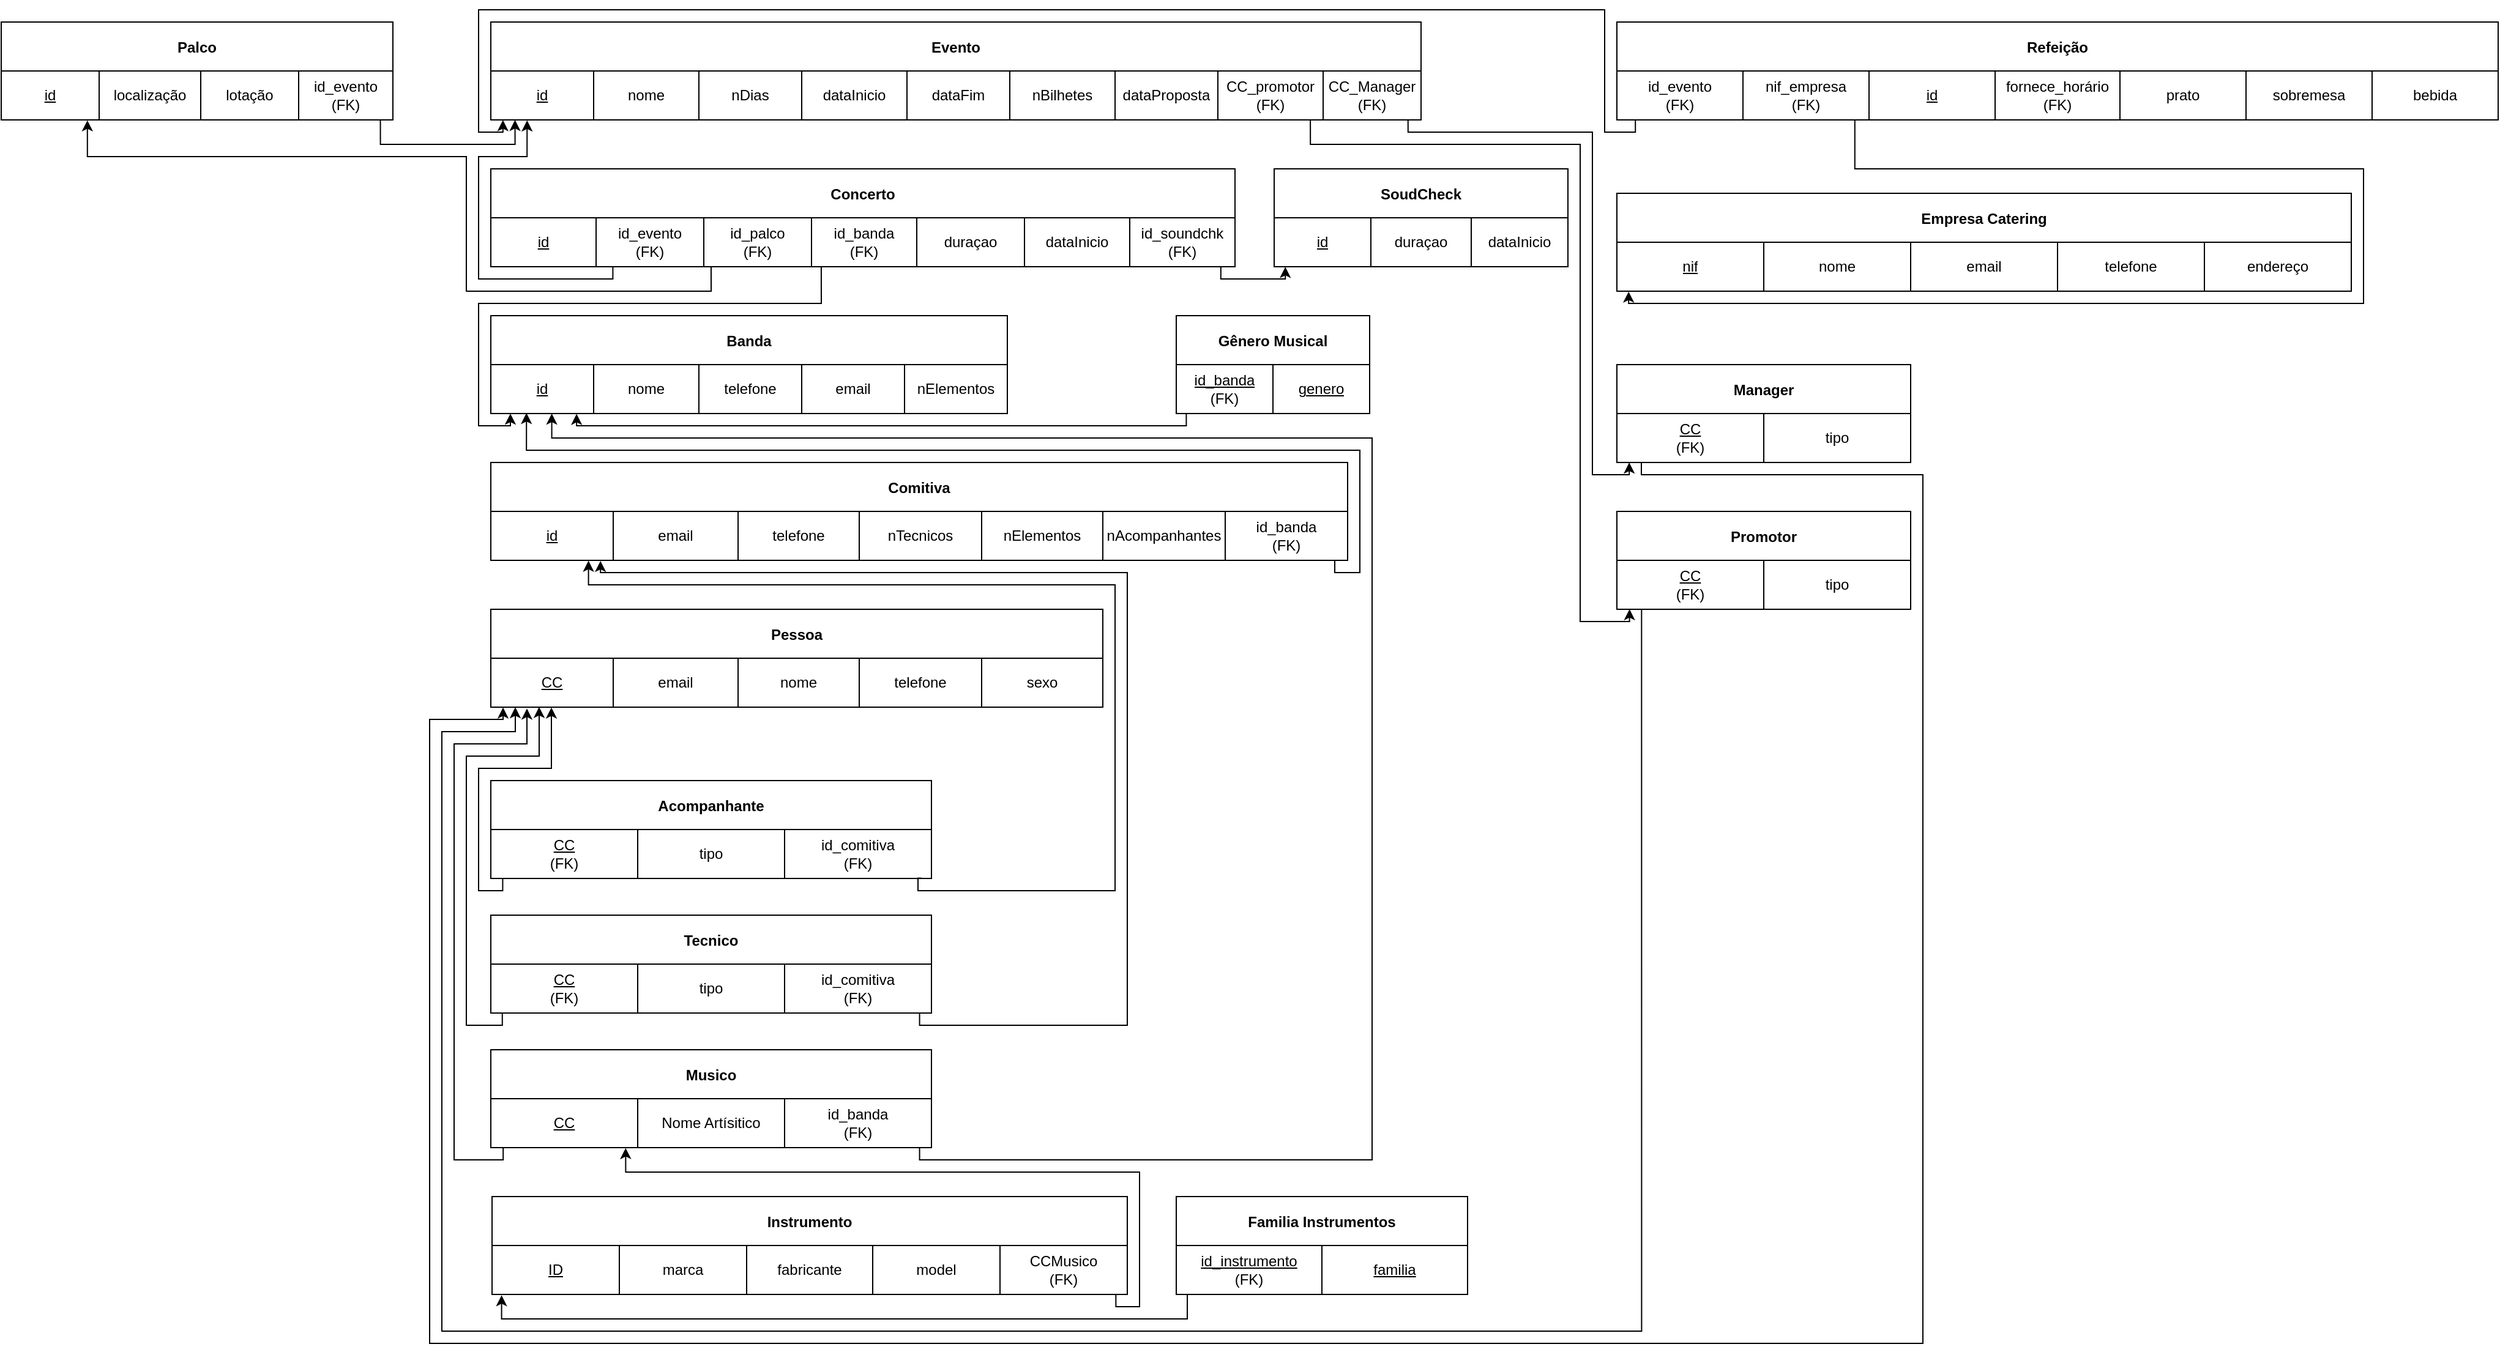 <mxfile version="17.4.2" type="device" pages="2"><diagram id="R2lEEEUBdFMjLlhIrx00" name="ER"><mxGraphModel dx="2297" dy="900" grid="1" gridSize="10" guides="1" tooltips="1" connect="1" arrows="1" fold="1" page="1" pageScale="1" pageWidth="850" pageHeight="1100" math="0" shadow="0" extFonts="Permanent Marker^https://fonts.googleapis.com/css?family=Permanent+Marker"><root><mxCell id="0"/><mxCell id="1" parent="0"/><mxCell id="3KLhhR-wE-iDtdJiDRRI-1" value="Evento" style="shape=table;startSize=40;container=1;collapsible=0;childLayout=tableLayout;fontStyle=1;align=center;" parent="1" vertex="1"><mxGeometry x="40" y="40" width="760" height="80" as="geometry"/></mxCell><mxCell id="3KLhhR-wE-iDtdJiDRRI-2" value="" style="shape=tableRow;horizontal=0;startSize=0;swimlaneHead=0;swimlaneBody=0;top=0;left=0;bottom=0;right=0;collapsible=0;dropTarget=0;fillColor=none;points=[[0,0.5],[1,0.5]];portConstraint=eastwest;" parent="3KLhhR-wE-iDtdJiDRRI-1" vertex="1"><mxGeometry y="40" width="760" height="40" as="geometry"/></mxCell><mxCell id="3KLhhR-wE-iDtdJiDRRI-3" value="&lt;u&gt;id&lt;/u&gt;" style="shape=partialRectangle;html=1;whiteSpace=wrap;connectable=0;fillColor=none;top=0;left=0;bottom=0;right=0;overflow=hidden;" parent="3KLhhR-wE-iDtdJiDRRI-2" vertex="1"><mxGeometry width="84" height="40" as="geometry"><mxRectangle width="84" height="40" as="alternateBounds"/></mxGeometry></mxCell><mxCell id="3KLhhR-wE-iDtdJiDRRI-4" value="nome" style="shape=partialRectangle;html=1;whiteSpace=wrap;connectable=0;fillColor=none;top=0;left=0;bottom=0;right=0;overflow=hidden;" parent="3KLhhR-wE-iDtdJiDRRI-2" vertex="1"><mxGeometry x="84" width="86" height="40" as="geometry"><mxRectangle width="86" height="40" as="alternateBounds"/></mxGeometry></mxCell><mxCell id="3KLhhR-wE-iDtdJiDRRI-5" value="nDias" style="shape=partialRectangle;html=1;whiteSpace=wrap;connectable=0;fillColor=none;top=0;left=0;bottom=0;right=0;overflow=hidden;" parent="3KLhhR-wE-iDtdJiDRRI-2" vertex="1"><mxGeometry x="170" width="84" height="40" as="geometry"><mxRectangle width="84" height="40" as="alternateBounds"/></mxGeometry></mxCell><mxCell id="3KLhhR-wE-iDtdJiDRRI-14" value="dataInicio" style="shape=partialRectangle;html=1;whiteSpace=wrap;connectable=0;fillColor=none;top=0;left=0;bottom=0;right=0;overflow=hidden;" parent="3KLhhR-wE-iDtdJiDRRI-2" vertex="1"><mxGeometry x="254" width="86" height="40" as="geometry"><mxRectangle width="86" height="40" as="alternateBounds"/></mxGeometry></mxCell><mxCell id="3KLhhR-wE-iDtdJiDRRI-20" value="dataFim" style="shape=partialRectangle;html=1;whiteSpace=wrap;connectable=0;fillColor=none;top=0;left=0;bottom=0;right=0;overflow=hidden;" parent="3KLhhR-wE-iDtdJiDRRI-2" vertex="1"><mxGeometry x="340" width="84" height="40" as="geometry"><mxRectangle width="84" height="40" as="alternateBounds"/></mxGeometry></mxCell><mxCell id="3KLhhR-wE-iDtdJiDRRI-19" value="nBilhetes" style="shape=partialRectangle;html=1;whiteSpace=wrap;connectable=0;fillColor=none;top=0;left=0;bottom=0;right=0;overflow=hidden;" parent="3KLhhR-wE-iDtdJiDRRI-2" vertex="1"><mxGeometry x="424" width="86" height="40" as="geometry"><mxRectangle width="86" height="40" as="alternateBounds"/></mxGeometry></mxCell><mxCell id="3KLhhR-wE-iDtdJiDRRI-18" value="dataProposta" style="shape=partialRectangle;html=1;whiteSpace=wrap;connectable=0;fillColor=none;top=0;left=0;bottom=0;right=0;overflow=hidden;" parent="3KLhhR-wE-iDtdJiDRRI-2" vertex="1"><mxGeometry x="510" width="84" height="40" as="geometry"><mxRectangle width="84" height="40" as="alternateBounds"/></mxGeometry></mxCell><mxCell id="3KLhhR-wE-iDtdJiDRRI-17" value="&lt;span&gt;CC_promotor&lt;br&gt;(FK)&lt;br&gt;&lt;/span&gt;" style="shape=partialRectangle;html=1;whiteSpace=wrap;connectable=0;fillColor=none;top=0;left=0;bottom=0;right=0;overflow=hidden;" parent="3KLhhR-wE-iDtdJiDRRI-2" vertex="1"><mxGeometry x="594" width="86" height="40" as="geometry"><mxRectangle width="86" height="40" as="alternateBounds"/></mxGeometry></mxCell><mxCell id="3KLhhR-wE-iDtdJiDRRI-16" value="CC_Manager&lt;br&gt;(FK)" style="shape=partialRectangle;html=1;whiteSpace=wrap;connectable=0;fillColor=none;top=0;left=0;bottom=0;right=0;overflow=hidden;" parent="3KLhhR-wE-iDtdJiDRRI-2" vertex="1"><mxGeometry x="680" width="80" height="40" as="geometry"><mxRectangle width="80" height="40" as="alternateBounds"/></mxGeometry></mxCell><mxCell id="3KLhhR-wE-iDtdJiDRRI-21" value="Concerto" style="shape=table;startSize=40;container=1;collapsible=0;childLayout=tableLayout;fontStyle=1;align=center;" parent="1" vertex="1"><mxGeometry x="40" y="160" width="608" height="80" as="geometry"/></mxCell><mxCell id="3KLhhR-wE-iDtdJiDRRI-22" value="" style="shape=tableRow;horizontal=0;startSize=0;swimlaneHead=0;swimlaneBody=0;top=0;left=0;bottom=0;right=0;collapsible=0;dropTarget=0;fillColor=none;points=[[0,0.5],[1,0.5]];portConstraint=eastwest;" parent="3KLhhR-wE-iDtdJiDRRI-21" vertex="1"><mxGeometry y="40" width="608" height="40" as="geometry"/></mxCell><mxCell id="3KLhhR-wE-iDtdJiDRRI-23" value="&lt;u&gt;id&lt;/u&gt;" style="shape=partialRectangle;html=1;whiteSpace=wrap;connectable=0;fillColor=none;top=0;left=0;bottom=0;right=0;overflow=hidden;" parent="3KLhhR-wE-iDtdJiDRRI-22" vertex="1"><mxGeometry width="86" height="40" as="geometry"><mxRectangle width="86" height="40" as="alternateBounds"/></mxGeometry></mxCell><mxCell id="3KLhhR-wE-iDtdJiDRRI-24" value="id_evento&lt;br&gt;(FK)" style="shape=partialRectangle;html=1;whiteSpace=wrap;connectable=0;fillColor=none;top=0;left=0;bottom=0;right=0;overflow=hidden;" parent="3KLhhR-wE-iDtdJiDRRI-22" vertex="1"><mxGeometry x="86" width="88" height="40" as="geometry"><mxRectangle width="88" height="40" as="alternateBounds"/></mxGeometry></mxCell><mxCell id="9w9-s0-XAetM7t5-lq21-12" value="id_palco&lt;br&gt;(FK)" style="shape=partialRectangle;html=1;whiteSpace=wrap;connectable=0;fillColor=none;top=0;left=0;bottom=0;right=0;overflow=hidden;" parent="3KLhhR-wE-iDtdJiDRRI-22" vertex="1"><mxGeometry x="174" width="88" height="40" as="geometry"><mxRectangle width="88" height="40" as="alternateBounds"/></mxGeometry></mxCell><mxCell id="3KLhhR-wE-iDtdJiDRRI-25" value="id_banda&lt;br&gt;(FK)" style="shape=partialRectangle;html=1;whiteSpace=wrap;connectable=0;fillColor=none;top=0;left=0;bottom=0;right=0;overflow=hidden;" parent="3KLhhR-wE-iDtdJiDRRI-22" vertex="1"><mxGeometry x="262" width="86" height="40" as="geometry"><mxRectangle width="86" height="40" as="alternateBounds"/></mxGeometry></mxCell><mxCell id="3KLhhR-wE-iDtdJiDRRI-26" value="duraçao" style="shape=partialRectangle;html=1;whiteSpace=wrap;connectable=0;fillColor=none;top=0;left=0;bottom=0;right=0;overflow=hidden;" parent="3KLhhR-wE-iDtdJiDRRI-22" vertex="1"><mxGeometry x="348" width="88" height="40" as="geometry"><mxRectangle width="88" height="40" as="alternateBounds"/></mxGeometry></mxCell><mxCell id="3KLhhR-wE-iDtdJiDRRI-27" value="dataInicio" style="shape=partialRectangle;html=1;whiteSpace=wrap;connectable=0;fillColor=none;top=0;left=0;bottom=0;right=0;overflow=hidden;" parent="3KLhhR-wE-iDtdJiDRRI-22" vertex="1"><mxGeometry x="436" width="86" height="40" as="geometry"><mxRectangle width="86" height="40" as="alternateBounds"/></mxGeometry></mxCell><mxCell id="3KLhhR-wE-iDtdJiDRRI-32" value="id_soundchk&lt;br&gt;(FK)" style="shape=partialRectangle;html=1;whiteSpace=wrap;connectable=0;fillColor=none;top=0;left=0;bottom=0;right=0;overflow=hidden;" parent="3KLhhR-wE-iDtdJiDRRI-22" vertex="1"><mxGeometry x="522" width="86" height="40" as="geometry"><mxRectangle width="86" height="40" as="alternateBounds"/></mxGeometry></mxCell><mxCell id="3KLhhR-wE-iDtdJiDRRI-33" value="" style="endArrow=classic;html=1;rounded=0;edgeStyle=orthogonalEdgeStyle;exitX=0.164;exitY=1.004;exitDx=0;exitDy=0;exitPerimeter=0;entryX=0.039;entryY=1.01;entryDx=0;entryDy=0;entryPerimeter=0;" parent="1" source="3KLhhR-wE-iDtdJiDRRI-22" target="3KLhhR-wE-iDtdJiDRRI-2" edge="1"><mxGeometry width="50" height="50" relative="1" as="geometry"><mxPoint x="140" y="250" as="sourcePoint"/><mxPoint x="50" y="120" as="targetPoint"/><Array as="points"><mxPoint x="140" y="240"/><mxPoint x="140" y="250"/><mxPoint x="30" y="250"/><mxPoint x="30" y="150"/><mxPoint x="70" y="150"/></Array></mxGeometry></mxCell><mxCell id="3KLhhR-wE-iDtdJiDRRI-34" value="Banda" style="shape=table;startSize=40;container=1;collapsible=0;childLayout=tableLayout;fontStyle=1;align=center;" parent="1" vertex="1"><mxGeometry x="40" y="280" width="422" height="80" as="geometry"/></mxCell><mxCell id="3KLhhR-wE-iDtdJiDRRI-35" value="" style="shape=tableRow;horizontal=0;startSize=0;swimlaneHead=0;swimlaneBody=0;top=0;left=0;bottom=0;right=0;collapsible=0;dropTarget=0;fillColor=none;points=[[0,0.5],[1,0.5]];portConstraint=eastwest;" parent="3KLhhR-wE-iDtdJiDRRI-34" vertex="1"><mxGeometry y="40" width="422" height="40" as="geometry"/></mxCell><mxCell id="3KLhhR-wE-iDtdJiDRRI-36" value="&lt;u&gt;id&lt;/u&gt;" style="shape=partialRectangle;html=1;whiteSpace=wrap;connectable=0;fillColor=none;top=0;left=0;bottom=0;right=0;overflow=hidden;" parent="3KLhhR-wE-iDtdJiDRRI-35" vertex="1"><mxGeometry width="84" height="40" as="geometry"><mxRectangle width="84" height="40" as="alternateBounds"/></mxGeometry></mxCell><mxCell id="3KLhhR-wE-iDtdJiDRRI-39" value="nome" style="shape=partialRectangle;html=1;whiteSpace=wrap;connectable=0;fillColor=none;top=0;left=0;bottom=0;right=0;overflow=hidden;" parent="3KLhhR-wE-iDtdJiDRRI-35" vertex="1"><mxGeometry x="84" width="86" height="40" as="geometry"><mxRectangle width="86" height="40" as="alternateBounds"/></mxGeometry></mxCell><mxCell id="3KLhhR-wE-iDtdJiDRRI-40" value="telefone" style="shape=partialRectangle;html=1;whiteSpace=wrap;connectable=0;fillColor=none;top=0;left=0;bottom=0;right=0;overflow=hidden;" parent="3KLhhR-wE-iDtdJiDRRI-35" vertex="1"><mxGeometry x="170" width="84" height="40" as="geometry"><mxRectangle width="84" height="40" as="alternateBounds"/></mxGeometry></mxCell><mxCell id="3KLhhR-wE-iDtdJiDRRI-41" value="email" style="shape=partialRectangle;html=1;whiteSpace=wrap;connectable=0;fillColor=none;top=0;left=0;bottom=0;right=0;overflow=hidden;" parent="3KLhhR-wE-iDtdJiDRRI-35" vertex="1"><mxGeometry x="254" width="84" height="40" as="geometry"><mxRectangle width="84" height="40" as="alternateBounds"/></mxGeometry></mxCell><mxCell id="3KLhhR-wE-iDtdJiDRRI-58" value="nElementos" style="shape=partialRectangle;html=1;whiteSpace=wrap;connectable=0;fillColor=none;top=0;left=0;bottom=0;right=0;overflow=hidden;" parent="3KLhhR-wE-iDtdJiDRRI-35" vertex="1"><mxGeometry x="338" width="84" height="40" as="geometry"><mxRectangle width="84" height="40" as="alternateBounds"/></mxGeometry></mxCell><mxCell id="3KLhhR-wE-iDtdJiDRRI-42" value="" style="endArrow=classic;html=1;rounded=0;edgeStyle=orthogonalEdgeStyle;exitX=0.444;exitY=0.997;exitDx=0;exitDy=0;exitPerimeter=0;entryX=0.038;entryY=1.001;entryDx=0;entryDy=0;entryPerimeter=0;" parent="1" source="3KLhhR-wE-iDtdJiDRRI-22" target="3KLhhR-wE-iDtdJiDRRI-35" edge="1"><mxGeometry width="50" height="50" relative="1" as="geometry"><mxPoint x="149.568" y="249.48" as="sourcePoint"/><mxPoint x="60" y="380" as="targetPoint"/><Array as="points"><mxPoint x="310" y="270"/><mxPoint x="30" y="270"/><mxPoint x="30" y="370"/><mxPoint x="56" y="370"/></Array></mxGeometry></mxCell><mxCell id="3KLhhR-wE-iDtdJiDRRI-43" value="SoudCheck" style="shape=table;startSize=40;container=1;collapsible=0;childLayout=tableLayout;fontStyle=1;align=center;" parent="1" vertex="1"><mxGeometry x="680" y="160" width="240" height="80" as="geometry"/></mxCell><mxCell id="3KLhhR-wE-iDtdJiDRRI-44" value="" style="shape=tableRow;horizontal=0;startSize=0;swimlaneHead=0;swimlaneBody=0;top=0;left=0;bottom=0;right=0;collapsible=0;dropTarget=0;fillColor=none;points=[[0,0.5],[1,0.5]];portConstraint=eastwest;" parent="3KLhhR-wE-iDtdJiDRRI-43" vertex="1"><mxGeometry y="40" width="240" height="40" as="geometry"/></mxCell><mxCell id="3KLhhR-wE-iDtdJiDRRI-45" value="&lt;u&gt;id&lt;/u&gt;" style="shape=partialRectangle;html=1;whiteSpace=wrap;connectable=0;fillColor=none;top=0;left=0;bottom=0;right=0;overflow=hidden;" parent="3KLhhR-wE-iDtdJiDRRI-44" vertex="1"><mxGeometry width="79" height="40" as="geometry"><mxRectangle width="79" height="40" as="alternateBounds"/></mxGeometry></mxCell><mxCell id="3KLhhR-wE-iDtdJiDRRI-48" value="duraçao" style="shape=partialRectangle;html=1;whiteSpace=wrap;connectable=0;fillColor=none;top=0;left=0;bottom=0;right=0;overflow=hidden;" parent="3KLhhR-wE-iDtdJiDRRI-44" vertex="1"><mxGeometry x="79" width="82" height="40" as="geometry"><mxRectangle width="82" height="40" as="alternateBounds"/></mxGeometry></mxCell><mxCell id="3KLhhR-wE-iDtdJiDRRI-49" value="dataInicio" style="shape=partialRectangle;html=1;whiteSpace=wrap;connectable=0;fillColor=none;top=0;left=0;bottom=0;right=0;overflow=hidden;" parent="3KLhhR-wE-iDtdJiDRRI-44" vertex="1"><mxGeometry x="161" width="79" height="40" as="geometry"><mxRectangle width="79" height="40" as="alternateBounds"/></mxGeometry></mxCell><mxCell id="3KLhhR-wE-iDtdJiDRRI-51" value="" style="endArrow=classic;html=1;rounded=0;edgeStyle=orthogonalEdgeStyle;exitX=0.981;exitY=0.986;exitDx=0;exitDy=0;exitPerimeter=0;entryX=0.038;entryY=1.003;entryDx=0;entryDy=0;entryPerimeter=0;" parent="1" source="3KLhhR-wE-iDtdJiDRRI-22" target="3KLhhR-wE-iDtdJiDRRI-44" edge="1"><mxGeometry width="50" height="50" relative="1" as="geometry"><mxPoint x="539.832" y="240" as="sourcePoint"/><mxPoint x="620" y="260" as="targetPoint"/><Array as="points"><mxPoint x="636" y="250"/><mxPoint x="689" y="250"/></Array></mxGeometry></mxCell><mxCell id="3KLhhR-wE-iDtdJiDRRI-52" value="Gênero Musical" style="shape=table;startSize=40;container=1;collapsible=0;childLayout=tableLayout;fontStyle=1;align=center;" parent="1" vertex="1"><mxGeometry x="600" y="280" width="158" height="80" as="geometry"/></mxCell><mxCell id="3KLhhR-wE-iDtdJiDRRI-53" value="" style="shape=tableRow;horizontal=0;startSize=0;swimlaneHead=0;swimlaneBody=0;top=0;left=0;bottom=0;right=0;collapsible=0;dropTarget=0;fillColor=none;points=[[0,0.5],[1,0.5]];portConstraint=eastwest;" parent="3KLhhR-wE-iDtdJiDRRI-52" vertex="1"><mxGeometry y="40" width="158" height="40" as="geometry"/></mxCell><mxCell id="3KLhhR-wE-iDtdJiDRRI-54" value="&lt;u&gt;id_banda&lt;/u&gt;&lt;br&gt;(FK)" style="shape=partialRectangle;html=1;whiteSpace=wrap;connectable=0;fillColor=none;top=0;left=0;bottom=0;right=0;overflow=hidden;" parent="3KLhhR-wE-iDtdJiDRRI-53" vertex="1"><mxGeometry width="79" height="40" as="geometry"><mxRectangle width="79" height="40" as="alternateBounds"/></mxGeometry></mxCell><mxCell id="3KLhhR-wE-iDtdJiDRRI-56" value="&lt;u&gt;genero&lt;/u&gt;" style="shape=partialRectangle;html=1;whiteSpace=wrap;connectable=0;fillColor=none;top=0;left=0;bottom=0;right=0;overflow=hidden;" parent="3KLhhR-wE-iDtdJiDRRI-53" vertex="1"><mxGeometry x="79" width="79" height="40" as="geometry"><mxRectangle width="79" height="40" as="alternateBounds"/></mxGeometry></mxCell><mxCell id="3KLhhR-wE-iDtdJiDRRI-57" value="" style="endArrow=none;html=1;rounded=0;edgeStyle=orthogonalEdgeStyle;entryX=0.052;entryY=1.001;entryDx=0;entryDy=0;entryPerimeter=0;exitX=0.166;exitY=1.006;exitDx=0;exitDy=0;exitPerimeter=0;endFill=0;startArrow=classic;startFill=1;" parent="1" source="3KLhhR-wE-iDtdJiDRRI-35" target="3KLhhR-wE-iDtdJiDRRI-53" edge="1"><mxGeometry width="50" height="50" relative="1" as="geometry"><mxPoint x="120" y="370" as="sourcePoint"/><mxPoint x="607.0" y="370.68" as="targetPoint"/><Array as="points"><mxPoint x="110" y="370"/><mxPoint x="608" y="370"/></Array></mxGeometry></mxCell><mxCell id="3KLhhR-wE-iDtdJiDRRI-59" value="Comitiva" style="shape=table;startSize=40;container=1;collapsible=0;childLayout=tableLayout;fontStyle=1;align=center;" parent="1" vertex="1"><mxGeometry x="40" y="400" width="700" height="80" as="geometry"/></mxCell><mxCell id="3KLhhR-wE-iDtdJiDRRI-60" value="" style="shape=tableRow;horizontal=0;startSize=0;swimlaneHead=0;swimlaneBody=0;top=0;left=0;bottom=0;right=0;collapsible=0;dropTarget=0;fillColor=none;points=[[0,0.5],[1,0.5]];portConstraint=eastwest;" parent="3KLhhR-wE-iDtdJiDRRI-59" vertex="1"><mxGeometry y="40" width="700" height="40" as="geometry"/></mxCell><mxCell id="3KLhhR-wE-iDtdJiDRRI-61" value="&lt;u&gt;id&lt;/u&gt;" style="shape=partialRectangle;html=1;whiteSpace=wrap;connectable=0;fillColor=none;top=0;left=0;bottom=0;right=0;overflow=hidden;" parent="3KLhhR-wE-iDtdJiDRRI-60" vertex="1"><mxGeometry width="100" height="40" as="geometry"><mxRectangle width="100" height="40" as="alternateBounds"/></mxGeometry></mxCell><mxCell id="3KLhhR-wE-iDtdJiDRRI-62" value="email" style="shape=partialRectangle;html=1;whiteSpace=wrap;connectable=0;fillColor=none;top=0;left=0;bottom=0;right=0;overflow=hidden;" parent="3KLhhR-wE-iDtdJiDRRI-60" vertex="1"><mxGeometry x="100" width="102" height="40" as="geometry"><mxRectangle width="102" height="40" as="alternateBounds"/></mxGeometry></mxCell><mxCell id="3KLhhR-wE-iDtdJiDRRI-63" value="telefone" style="shape=partialRectangle;html=1;whiteSpace=wrap;connectable=0;fillColor=none;top=0;left=0;bottom=0;right=0;overflow=hidden;" parent="3KLhhR-wE-iDtdJiDRRI-60" vertex="1"><mxGeometry x="202" width="99" height="40" as="geometry"><mxRectangle width="99" height="40" as="alternateBounds"/></mxGeometry></mxCell><mxCell id="3KLhhR-wE-iDtdJiDRRI-64" value="nTecnicos" style="shape=partialRectangle;html=1;whiteSpace=wrap;connectable=0;fillColor=none;top=0;left=0;bottom=0;right=0;overflow=hidden;" parent="3KLhhR-wE-iDtdJiDRRI-60" vertex="1"><mxGeometry x="301" width="100" height="40" as="geometry"><mxRectangle width="100" height="40" as="alternateBounds"/></mxGeometry></mxCell><mxCell id="3KLhhR-wE-iDtdJiDRRI-65" value="nElementos" style="shape=partialRectangle;html=1;whiteSpace=wrap;connectable=0;fillColor=none;top=0;left=0;bottom=0;right=0;overflow=hidden;" parent="3KLhhR-wE-iDtdJiDRRI-60" vertex="1"><mxGeometry x="401" width="99" height="40" as="geometry"><mxRectangle width="99" height="40" as="alternateBounds"/></mxGeometry></mxCell><mxCell id="3KLhhR-wE-iDtdJiDRRI-66" value="nAcompanhantes" style="shape=partialRectangle;html=1;whiteSpace=wrap;connectable=0;fillColor=none;top=0;left=0;bottom=0;right=0;overflow=hidden;" parent="3KLhhR-wE-iDtdJiDRRI-60" vertex="1"><mxGeometry x="500" width="100" height="40" as="geometry"><mxRectangle width="100" height="40" as="alternateBounds"/></mxGeometry></mxCell><mxCell id="3KLhhR-wE-iDtdJiDRRI-67" value="id_banda&lt;br&gt;(FK)" style="shape=partialRectangle;html=1;whiteSpace=wrap;connectable=0;fillColor=none;top=0;left=0;bottom=0;right=0;overflow=hidden;" parent="3KLhhR-wE-iDtdJiDRRI-60" vertex="1"><mxGeometry x="600" width="100" height="40" as="geometry"><mxRectangle width="100" height="40" as="alternateBounds"/></mxGeometry></mxCell><mxCell id="3KLhhR-wE-iDtdJiDRRI-68" value="" style="endArrow=none;html=1;rounded=0;edgeStyle=orthogonalEdgeStyle;exitX=0.069;exitY=0.988;exitDx=0;exitDy=0;exitPerimeter=0;endFill=0;startArrow=classic;startFill=1;entryX=0.985;entryY=0.988;entryDx=0;entryDy=0;entryPerimeter=0;" parent="1" source="3KLhhR-wE-iDtdJiDRRI-35" target="3KLhhR-wE-iDtdJiDRRI-60" edge="1"><mxGeometry width="50" height="50" relative="1" as="geometry"><mxPoint x="70.002" y="370.24" as="sourcePoint"/><mxPoint x="730" y="490" as="targetPoint"/><Array as="points"><mxPoint x="69" y="390"/><mxPoint x="750" y="390"/><mxPoint x="750" y="490"/><mxPoint x="729" y="490"/></Array></mxGeometry></mxCell><mxCell id="3KLhhR-wE-iDtdJiDRRI-69" value="Pessoa" style="shape=table;startSize=40;container=1;collapsible=0;childLayout=tableLayout;fontStyle=1;align=center;" parent="1" vertex="1"><mxGeometry x="40" y="520" width="500" height="80" as="geometry"/></mxCell><mxCell id="3KLhhR-wE-iDtdJiDRRI-70" value="" style="shape=tableRow;horizontal=0;startSize=0;swimlaneHead=0;swimlaneBody=0;top=0;left=0;bottom=0;right=0;collapsible=0;dropTarget=0;fillColor=none;points=[[0,0.5],[1,0.5]];portConstraint=eastwest;" parent="3KLhhR-wE-iDtdJiDRRI-69" vertex="1"><mxGeometry y="40" width="500" height="40" as="geometry"/></mxCell><mxCell id="3KLhhR-wE-iDtdJiDRRI-71" value="&lt;u&gt;CC&lt;/u&gt;" style="shape=partialRectangle;html=1;whiteSpace=wrap;connectable=0;fillColor=none;top=0;left=0;bottom=0;right=0;overflow=hidden;" parent="3KLhhR-wE-iDtdJiDRRI-70" vertex="1"><mxGeometry width="100" height="40" as="geometry"><mxRectangle width="100" height="40" as="alternateBounds"/></mxGeometry></mxCell><mxCell id="3KLhhR-wE-iDtdJiDRRI-72" value="email" style="shape=partialRectangle;html=1;whiteSpace=wrap;connectable=0;fillColor=none;top=0;left=0;bottom=0;right=0;overflow=hidden;" parent="3KLhhR-wE-iDtdJiDRRI-70" vertex="1"><mxGeometry x="100" width="102" height="40" as="geometry"><mxRectangle width="102" height="40" as="alternateBounds"/></mxGeometry></mxCell><mxCell id="3KLhhR-wE-iDtdJiDRRI-73" value="nome" style="shape=partialRectangle;html=1;whiteSpace=wrap;connectable=0;fillColor=none;top=0;left=0;bottom=0;right=0;overflow=hidden;" parent="3KLhhR-wE-iDtdJiDRRI-70" vertex="1"><mxGeometry x="202" width="99" height="40" as="geometry"><mxRectangle width="99" height="40" as="alternateBounds"/></mxGeometry></mxCell><mxCell id="3KLhhR-wE-iDtdJiDRRI-74" value="telefone" style="shape=partialRectangle;html=1;whiteSpace=wrap;connectable=0;fillColor=none;top=0;left=0;bottom=0;right=0;overflow=hidden;" parent="3KLhhR-wE-iDtdJiDRRI-70" vertex="1"><mxGeometry x="301" width="100" height="40" as="geometry"><mxRectangle width="100" height="40" as="alternateBounds"/></mxGeometry></mxCell><mxCell id="3KLhhR-wE-iDtdJiDRRI-75" value="sexo" style="shape=partialRectangle;html=1;whiteSpace=wrap;connectable=0;fillColor=none;top=0;left=0;bottom=0;right=0;overflow=hidden;" parent="3KLhhR-wE-iDtdJiDRRI-70" vertex="1"><mxGeometry x="401" width="99" height="40" as="geometry"><mxRectangle width="99" height="40" as="alternateBounds"/></mxGeometry></mxCell><mxCell id="3KLhhR-wE-iDtdJiDRRI-78" value="" style="endArrow=none;html=1;rounded=0;edgeStyle=orthogonalEdgeStyle;endFill=0;startArrow=classic;startFill=1;entryX=0.977;entryY=0.993;entryDx=0;entryDy=0;entryPerimeter=0;exitX=0.114;exitY=1.007;exitDx=0;exitDy=0;exitPerimeter=0;" parent="1" source="3KLhhR-wE-iDtdJiDRRI-60" target="3KLhhR-wE-iDtdJiDRRI-94" edge="1"><mxGeometry width="50" height="50" relative="1" as="geometry"><mxPoint x="120" y="490" as="sourcePoint"/><mxPoint x="390" y="730" as="targetPoint"/><Array as="points"><mxPoint x="120" y="500"/><mxPoint x="550" y="500"/><mxPoint x="550" y="750"/><mxPoint x="389" y="750"/><mxPoint x="389" y="740"/></Array></mxGeometry></mxCell><mxCell id="3KLhhR-wE-iDtdJiDRRI-79" value="Musico" style="shape=table;startSize=40;container=1;collapsible=0;childLayout=tableLayout;fontStyle=1;align=center;" parent="1" vertex="1"><mxGeometry x="40" y="880" width="360" height="80" as="geometry"/></mxCell><mxCell id="3KLhhR-wE-iDtdJiDRRI-80" value="" style="shape=tableRow;horizontal=0;startSize=0;swimlaneHead=0;swimlaneBody=0;top=0;left=0;bottom=0;right=0;collapsible=0;dropTarget=0;fillColor=none;points=[[0,0.5],[1,0.5]];portConstraint=eastwest;" parent="3KLhhR-wE-iDtdJiDRRI-79" vertex="1"><mxGeometry y="40" width="360" height="40" as="geometry"/></mxCell><mxCell id="3KLhhR-wE-iDtdJiDRRI-81" value="&lt;u&gt;CC&lt;/u&gt;" style="shape=partialRectangle;html=1;whiteSpace=wrap;connectable=0;fillColor=none;top=0;left=0;bottom=0;right=0;overflow=hidden;" parent="3KLhhR-wE-iDtdJiDRRI-80" vertex="1"><mxGeometry width="120" height="40" as="geometry"><mxRectangle width="120" height="40" as="alternateBounds"/></mxGeometry></mxCell><mxCell id="3KLhhR-wE-iDtdJiDRRI-107" value="Nome Artísitico" style="shape=partialRectangle;html=1;whiteSpace=wrap;connectable=0;fillColor=none;top=0;left=0;bottom=0;right=0;overflow=hidden;" parent="3KLhhR-wE-iDtdJiDRRI-80" vertex="1"><mxGeometry x="120" width="120" height="40" as="geometry"><mxRectangle width="120" height="40" as="alternateBounds"/></mxGeometry></mxCell><mxCell id="3KLhhR-wE-iDtdJiDRRI-106" value="id_banda&lt;br&gt;(FK)" style="shape=partialRectangle;html=1;whiteSpace=wrap;connectable=0;fillColor=none;top=0;left=0;bottom=0;right=0;overflow=hidden;" parent="3KLhhR-wE-iDtdJiDRRI-80" vertex="1"><mxGeometry x="240" width="120" height="40" as="geometry"><mxRectangle width="120" height="40" as="alternateBounds"/></mxGeometry></mxCell><mxCell id="3KLhhR-wE-iDtdJiDRRI-93" value="Acompanhante" style="shape=table;startSize=40;container=1;collapsible=0;childLayout=tableLayout;fontStyle=1;align=center;" parent="1" vertex="1"><mxGeometry x="40" y="660" width="360" height="80" as="geometry"/></mxCell><mxCell id="3KLhhR-wE-iDtdJiDRRI-94" value="" style="shape=tableRow;horizontal=0;startSize=0;swimlaneHead=0;swimlaneBody=0;top=0;left=0;bottom=0;right=0;collapsible=0;dropTarget=0;fillColor=none;points=[[0,0.5],[1,0.5]];portConstraint=eastwest;" parent="3KLhhR-wE-iDtdJiDRRI-93" vertex="1"><mxGeometry y="40" width="360" height="40" as="geometry"/></mxCell><mxCell id="3KLhhR-wE-iDtdJiDRRI-95" value="&lt;u&gt;CC&lt;/u&gt;&lt;br&gt;(FK)" style="shape=partialRectangle;html=1;whiteSpace=wrap;connectable=0;fillColor=none;top=0;left=0;bottom=0;right=0;overflow=hidden;" parent="3KLhhR-wE-iDtdJiDRRI-94" vertex="1"><mxGeometry width="120" height="40" as="geometry"><mxRectangle width="120" height="40" as="alternateBounds"/></mxGeometry></mxCell><mxCell id="3KLhhR-wE-iDtdJiDRRI-96" value="tipo" style="shape=partialRectangle;html=1;whiteSpace=wrap;connectable=0;fillColor=none;top=0;left=0;bottom=0;right=0;overflow=hidden;" parent="3KLhhR-wE-iDtdJiDRRI-94" vertex="1"><mxGeometry x="120" width="120" height="40" as="geometry"><mxRectangle width="120" height="40" as="alternateBounds"/></mxGeometry></mxCell><mxCell id="KkVlv4_Z4gell3sa-Mnm-2" value="&lt;span&gt;id_comitiva&lt;/span&gt;&lt;br&gt;&lt;span&gt;(FK)&lt;/span&gt;" style="shape=partialRectangle;html=1;whiteSpace=wrap;connectable=0;fillColor=none;top=0;left=0;bottom=0;right=0;overflow=hidden;" vertex="1" parent="3KLhhR-wE-iDtdJiDRRI-94"><mxGeometry x="240" width="120" height="40" as="geometry"><mxRectangle width="120" height="40" as="alternateBounds"/></mxGeometry></mxCell><mxCell id="3KLhhR-wE-iDtdJiDRRI-97" value="Tecnico" style="shape=table;startSize=40;container=1;collapsible=0;childLayout=tableLayout;fontStyle=1;align=center;" parent="1" vertex="1"><mxGeometry x="40" y="770" width="360" height="80" as="geometry"/></mxCell><mxCell id="3KLhhR-wE-iDtdJiDRRI-98" value="" style="shape=tableRow;horizontal=0;startSize=0;swimlaneHead=0;swimlaneBody=0;top=0;left=0;bottom=0;right=0;collapsible=0;dropTarget=0;fillColor=none;points=[[0,0.5],[1,0.5]];portConstraint=eastwest;" parent="3KLhhR-wE-iDtdJiDRRI-97" vertex="1"><mxGeometry y="40" width="360" height="40" as="geometry"/></mxCell><mxCell id="3KLhhR-wE-iDtdJiDRRI-99" value="&lt;u&gt;CC&lt;/u&gt;&lt;br&gt;(FK)" style="shape=partialRectangle;html=1;whiteSpace=wrap;connectable=0;fillColor=none;top=0;left=0;bottom=0;right=0;overflow=hidden;" parent="3KLhhR-wE-iDtdJiDRRI-98" vertex="1"><mxGeometry width="120" height="40" as="geometry"><mxRectangle width="120" height="40" as="alternateBounds"/></mxGeometry></mxCell><mxCell id="3KLhhR-wE-iDtdJiDRRI-100" value="tipo" style="shape=partialRectangle;html=1;whiteSpace=wrap;connectable=0;fillColor=none;top=0;left=0;bottom=0;right=0;overflow=hidden;" parent="3KLhhR-wE-iDtdJiDRRI-98" vertex="1"><mxGeometry x="120" width="120" height="40" as="geometry"><mxRectangle width="120" height="40" as="alternateBounds"/></mxGeometry></mxCell><mxCell id="KkVlv4_Z4gell3sa-Mnm-1" value="id_comitiva&lt;br&gt;(FK)" style="shape=partialRectangle;html=1;whiteSpace=wrap;connectable=0;fillColor=none;top=0;left=0;bottom=0;right=0;overflow=hidden;" vertex="1" parent="3KLhhR-wE-iDtdJiDRRI-98"><mxGeometry x="240" width="120" height="40" as="geometry"><mxRectangle width="120" height="40" as="alternateBounds"/></mxGeometry></mxCell><mxCell id="3KLhhR-wE-iDtdJiDRRI-101" value="" style="endArrow=none;html=1;rounded=0;edgeStyle=orthogonalEdgeStyle;endFill=0;startArrow=classic;startFill=1;exitX=0.099;exitY=1.005;exitDx=0;exitDy=0;exitPerimeter=0;entryX=0.027;entryY=1.012;entryDx=0;entryDy=0;entryPerimeter=0;" parent="1" source="3KLhhR-wE-iDtdJiDRRI-70" target="3KLhhR-wE-iDtdJiDRRI-94" edge="1"><mxGeometry width="50" height="50" relative="1" as="geometry"><mxPoint x="50.0" y="600" as="sourcePoint"/><mxPoint x="49.568" y="720.04" as="targetPoint"/><Array as="points"><mxPoint x="90" y="650"/><mxPoint x="30" y="650"/><mxPoint x="30" y="750"/><mxPoint x="50" y="750"/></Array></mxGeometry></mxCell><mxCell id="3KLhhR-wE-iDtdJiDRRI-102" value="" style="endArrow=none;html=1;rounded=0;edgeStyle=orthogonalEdgeStyle;endFill=0;startArrow=classic;startFill=1;exitX=0.079;exitY=0.995;exitDx=0;exitDy=0;exitPerimeter=0;entryX=0.026;entryY=1.001;entryDx=0;entryDy=0;entryPerimeter=0;" parent="1" source="3KLhhR-wE-iDtdJiDRRI-70" target="3KLhhR-wE-iDtdJiDRRI-98" edge="1"><mxGeometry width="50" height="50" relative="1" as="geometry"><mxPoint x="60" y="620" as="sourcePoint"/><mxPoint x="180" y="830" as="targetPoint"/><Array as="points"><mxPoint x="80" y="640"/><mxPoint x="20" y="640"/><mxPoint x="20" y="860"/><mxPoint x="49" y="860"/></Array></mxGeometry></mxCell><mxCell id="3KLhhR-wE-iDtdJiDRRI-103" value="" style="endArrow=none;html=1;rounded=0;edgeStyle=orthogonalEdgeStyle;endFill=0;startArrow=classic;startFill=1;entryX=0.028;entryY=0.993;entryDx=0;entryDy=0;entryPerimeter=0;exitX=0.059;exitY=1.027;exitDx=0;exitDy=0;exitPerimeter=0;" parent="1" source="3KLhhR-wE-iDtdJiDRRI-70" target="3KLhhR-wE-iDtdJiDRRI-80" edge="1"><mxGeometry width="50" height="50" relative="1" as="geometry"><mxPoint x="50" y="610" as="sourcePoint"/><mxPoint x="49.877" y="969.52" as="targetPoint"/><Array as="points"><mxPoint x="70" y="630"/><mxPoint x="10" y="630"/><mxPoint x="10" y="970"/><mxPoint x="50" y="970"/></Array></mxGeometry></mxCell><mxCell id="3KLhhR-wE-iDtdJiDRRI-108" value="" style="endArrow=none;html=1;rounded=0;edgeStyle=orthogonalEdgeStyle;endFill=0;startArrow=classic;startFill=1;exitX=0.118;exitY=1.001;exitDx=0;exitDy=0;exitPerimeter=0;entryX=0.973;entryY=1.005;entryDx=0;entryDy=0;entryPerimeter=0;" parent="1" source="3KLhhR-wE-iDtdJiDRRI-35" target="3KLhhR-wE-iDtdJiDRRI-80" edge="1"><mxGeometry width="50" height="50" relative="1" as="geometry"><mxPoint x="90" y="370" as="sourcePoint"/><mxPoint x="390" y="970" as="targetPoint"/><Array as="points"><mxPoint x="90" y="380"/><mxPoint x="760" y="380"/><mxPoint x="760" y="970"/><mxPoint x="390" y="970"/></Array></mxGeometry></mxCell><mxCell id="3KLhhR-wE-iDtdJiDRRI-109" value="Instrumento" style="shape=table;startSize=40;container=1;collapsible=0;childLayout=tableLayout;fontStyle=1;align=center;" parent="1" vertex="1"><mxGeometry x="41" y="1000" width="519" height="80" as="geometry"/></mxCell><mxCell id="3KLhhR-wE-iDtdJiDRRI-110" value="" style="shape=tableRow;horizontal=0;startSize=0;swimlaneHead=0;swimlaneBody=0;top=0;left=0;bottom=0;right=0;collapsible=0;dropTarget=0;fillColor=none;points=[[0,0.5],[1,0.5]];portConstraint=eastwest;" parent="3KLhhR-wE-iDtdJiDRRI-109" vertex="1"><mxGeometry y="40" width="519" height="40" as="geometry"/></mxCell><mxCell id="3KLhhR-wE-iDtdJiDRRI-111" value="&lt;u&gt;ID&lt;/u&gt;" style="shape=partialRectangle;html=1;whiteSpace=wrap;connectable=0;fillColor=none;top=0;left=0;bottom=0;right=0;overflow=hidden;" parent="3KLhhR-wE-iDtdJiDRRI-110" vertex="1"><mxGeometry width="104" height="40" as="geometry"><mxRectangle width="104" height="40" as="alternateBounds"/></mxGeometry></mxCell><mxCell id="3KLhhR-wE-iDtdJiDRRI-112" value="marca" style="shape=partialRectangle;html=1;whiteSpace=wrap;connectable=0;fillColor=none;top=0;left=0;bottom=0;right=0;overflow=hidden;" parent="3KLhhR-wE-iDtdJiDRRI-110" vertex="1"><mxGeometry x="104" width="104" height="40" as="geometry"><mxRectangle width="104" height="40" as="alternateBounds"/></mxGeometry></mxCell><mxCell id="3KLhhR-wE-iDtdJiDRRI-113" value="fabricante" style="shape=partialRectangle;html=1;whiteSpace=wrap;connectable=0;fillColor=none;top=0;left=0;bottom=0;right=0;overflow=hidden;" parent="3KLhhR-wE-iDtdJiDRRI-110" vertex="1"><mxGeometry x="208" width="103" height="40" as="geometry"><mxRectangle width="103" height="40" as="alternateBounds"/></mxGeometry></mxCell><mxCell id="3KLhhR-wE-iDtdJiDRRI-114" value="model" style="shape=partialRectangle;html=1;whiteSpace=wrap;connectable=0;fillColor=none;top=0;left=0;bottom=0;right=0;overflow=hidden;" parent="3KLhhR-wE-iDtdJiDRRI-110" vertex="1"><mxGeometry x="311" width="104" height="40" as="geometry"><mxRectangle width="104" height="40" as="alternateBounds"/></mxGeometry></mxCell><mxCell id="3KLhhR-wE-iDtdJiDRRI-115" value="CCMusico&lt;br&gt;(FK)" style="shape=partialRectangle;html=1;whiteSpace=wrap;connectable=0;fillColor=none;top=0;left=0;bottom=0;right=0;overflow=hidden;" parent="3KLhhR-wE-iDtdJiDRRI-110" vertex="1"><mxGeometry x="415" width="104" height="40" as="geometry"><mxRectangle width="104" height="40" as="alternateBounds"/></mxGeometry></mxCell><mxCell id="3KLhhR-wE-iDtdJiDRRI-116" value="Familia Instrumentos" style="shape=table;startSize=40;container=1;collapsible=0;childLayout=tableLayout;fontStyle=1;align=center;" parent="1" vertex="1"><mxGeometry x="600" y="1000" width="238" height="80" as="geometry"/></mxCell><mxCell id="3KLhhR-wE-iDtdJiDRRI-117" value="" style="shape=tableRow;horizontal=0;startSize=0;swimlaneHead=0;swimlaneBody=0;top=0;left=0;bottom=0;right=0;collapsible=0;dropTarget=0;fillColor=none;points=[[0,0.5],[1,0.5]];portConstraint=eastwest;" parent="3KLhhR-wE-iDtdJiDRRI-116" vertex="1"><mxGeometry y="40" width="238" height="40" as="geometry"/></mxCell><mxCell id="3KLhhR-wE-iDtdJiDRRI-118" value="&lt;u&gt;id_instrumento&lt;/u&gt;&lt;br&gt;(FK)" style="shape=partialRectangle;html=1;whiteSpace=wrap;connectable=0;fillColor=none;top=0;left=0;bottom=0;right=0;overflow=hidden;" parent="3KLhhR-wE-iDtdJiDRRI-117" vertex="1"><mxGeometry width="119" height="40" as="geometry"><mxRectangle width="119" height="40" as="alternateBounds"/></mxGeometry></mxCell><mxCell id="3KLhhR-wE-iDtdJiDRRI-119" value="&lt;u&gt;familia&lt;/u&gt;" style="shape=partialRectangle;html=1;whiteSpace=wrap;connectable=0;fillColor=none;top=0;left=0;bottom=0;right=0;overflow=hidden;" parent="3KLhhR-wE-iDtdJiDRRI-117" vertex="1"><mxGeometry x="119" width="119" height="40" as="geometry"><mxRectangle width="119" height="40" as="alternateBounds"/></mxGeometry></mxCell><mxCell id="3KLhhR-wE-iDtdJiDRRI-120" value="" style="endArrow=none;html=1;rounded=0;edgeStyle=orthogonalEdgeStyle;endFill=0;startArrow=classic;startFill=1;exitX=0.306;exitY=1.008;exitDx=0;exitDy=0;exitPerimeter=0;entryX=0.982;entryY=1.001;entryDx=0;entryDy=0;entryPerimeter=0;" parent="1" source="3KLhhR-wE-iDtdJiDRRI-80" target="3KLhhR-wE-iDtdJiDRRI-110" edge="1"><mxGeometry width="50" height="50" relative="1" as="geometry"><mxPoint x="150.018" y="990.8" as="sourcePoint"/><mxPoint x="630" y="1110" as="targetPoint"/><Array as="points"><mxPoint x="150" y="980"/><mxPoint x="570" y="980"/><mxPoint x="570" y="1090"/><mxPoint x="551" y="1090"/></Array></mxGeometry></mxCell><mxCell id="3KLhhR-wE-iDtdJiDRRI-121" value="" style="endArrow=none;html=1;rounded=0;edgeStyle=orthogonalEdgeStyle;endFill=0;startArrow=classic;startFill=1;exitX=0.015;exitY=1.015;exitDx=0;exitDy=0;exitPerimeter=0;entryX=0.038;entryY=1;entryDx=0;entryDy=0;entryPerimeter=0;" parent="1" source="3KLhhR-wE-iDtdJiDRRI-110" target="3KLhhR-wE-iDtdJiDRRI-117" edge="1"><mxGeometry width="50" height="50" relative="1" as="geometry"><mxPoint x="150.068" y="1110.8" as="sourcePoint"/><mxPoint x="50" y="1230" as="targetPoint"/><Array as="points"><mxPoint x="49" y="1100"/><mxPoint x="609" y="1100"/></Array></mxGeometry></mxCell><mxCell id="3KLhhR-wE-iDtdJiDRRI-122" value="Refeição" style="shape=table;startSize=40;container=1;collapsible=0;childLayout=tableLayout;fontStyle=1;align=center;" parent="1" vertex="1"><mxGeometry x="960" y="40" width="720" height="80" as="geometry"/></mxCell><mxCell id="3KLhhR-wE-iDtdJiDRRI-123" value="" style="shape=tableRow;horizontal=0;startSize=0;swimlaneHead=0;swimlaneBody=0;top=0;left=0;bottom=0;right=0;collapsible=0;dropTarget=0;fillColor=none;points=[[0,0.5],[1,0.5]];portConstraint=eastwest;" parent="3KLhhR-wE-iDtdJiDRRI-122" vertex="1"><mxGeometry y="40" width="720" height="40" as="geometry"/></mxCell><mxCell id="3KLhhR-wE-iDtdJiDRRI-124" value="id_evento&lt;br&gt;(FK)" style="shape=partialRectangle;html=1;whiteSpace=wrap;connectable=0;fillColor=none;top=0;left=0;bottom=0;right=0;overflow=hidden;" parent="3KLhhR-wE-iDtdJiDRRI-123" vertex="1"><mxGeometry width="103" height="40" as="geometry"><mxRectangle width="103" height="40" as="alternateBounds"/></mxGeometry></mxCell><mxCell id="3KLhhR-wE-iDtdJiDRRI-144" value="&lt;span&gt;nif_empresa&lt;/span&gt;&lt;br&gt;&lt;span&gt;(FK)&lt;/span&gt;" style="shape=partialRectangle;html=1;whiteSpace=wrap;connectable=0;fillColor=none;top=0;left=0;bottom=0;right=0;overflow=hidden;" parent="3KLhhR-wE-iDtdJiDRRI-123" vertex="1"><mxGeometry x="103" width="103" height="40" as="geometry"><mxRectangle width="103" height="40" as="alternateBounds"/></mxGeometry></mxCell><mxCell id="3KLhhR-wE-iDtdJiDRRI-130" value="&lt;u&gt;id&lt;/u&gt;" style="shape=partialRectangle;html=1;whiteSpace=wrap;connectable=0;fillColor=none;top=0;left=0;bottom=0;right=0;overflow=hidden;" parent="3KLhhR-wE-iDtdJiDRRI-123" vertex="1"><mxGeometry x="206" width="103" height="40" as="geometry"><mxRectangle width="103" height="40" as="alternateBounds"/></mxGeometry></mxCell><mxCell id="3KLhhR-wE-iDtdJiDRRI-125" value="fornece_horário&lt;br&gt;(FK)" style="shape=partialRectangle;html=1;whiteSpace=wrap;connectable=0;fillColor=none;top=0;left=0;bottom=0;right=0;overflow=hidden;" parent="3KLhhR-wE-iDtdJiDRRI-123" vertex="1"><mxGeometry x="309" width="102" height="40" as="geometry"><mxRectangle width="102" height="40" as="alternateBounds"/></mxGeometry></mxCell><mxCell id="8yJMM9TEXKnghjyUERk2-3" value="prato" style="shape=partialRectangle;html=1;whiteSpace=wrap;connectable=0;fillColor=none;top=0;left=0;bottom=0;right=0;overflow=hidden;" parent="3KLhhR-wE-iDtdJiDRRI-123" vertex="1"><mxGeometry x="411" width="103" height="40" as="geometry"><mxRectangle width="103" height="40" as="alternateBounds"/></mxGeometry></mxCell><mxCell id="8yJMM9TEXKnghjyUERk2-2" value="sobremesa" style="shape=partialRectangle;html=1;whiteSpace=wrap;connectable=0;fillColor=none;top=0;left=0;bottom=0;right=0;overflow=hidden;" parent="3KLhhR-wE-iDtdJiDRRI-123" vertex="1"><mxGeometry x="514" width="103" height="40" as="geometry"><mxRectangle width="103" height="40" as="alternateBounds"/></mxGeometry></mxCell><mxCell id="8yJMM9TEXKnghjyUERk2-1" value="bebida" style="shape=partialRectangle;html=1;whiteSpace=wrap;connectable=0;fillColor=none;top=0;left=0;bottom=0;right=0;overflow=hidden;" parent="3KLhhR-wE-iDtdJiDRRI-123" vertex="1"><mxGeometry x="617" width="103" height="40" as="geometry"><mxRectangle width="103" height="40" as="alternateBounds"/></mxGeometry></mxCell><mxCell id="3KLhhR-wE-iDtdJiDRRI-131" value="Empresa Catering" style="shape=table;startSize=40;container=1;collapsible=0;childLayout=tableLayout;fontStyle=1;align=center;" parent="1" vertex="1"><mxGeometry x="960" y="180" width="600" height="80" as="geometry"/></mxCell><mxCell id="3KLhhR-wE-iDtdJiDRRI-132" value="" style="shape=tableRow;horizontal=0;startSize=0;swimlaneHead=0;swimlaneBody=0;top=0;left=0;bottom=0;right=0;collapsible=0;dropTarget=0;fillColor=none;points=[[0,0.5],[1,0.5]];portConstraint=eastwest;" parent="3KLhhR-wE-iDtdJiDRRI-131" vertex="1"><mxGeometry y="40" width="600" height="40" as="geometry"/></mxCell><mxCell id="3KLhhR-wE-iDtdJiDRRI-133" value="&lt;u&gt;nif&lt;/u&gt;" style="shape=partialRectangle;html=1;whiteSpace=wrap;connectable=0;fillColor=none;top=0;left=0;bottom=0;right=0;overflow=hidden;" parent="3KLhhR-wE-iDtdJiDRRI-132" vertex="1"><mxGeometry width="120" height="40" as="geometry"><mxRectangle width="120" height="40" as="alternateBounds"/></mxGeometry></mxCell><mxCell id="3KLhhR-wE-iDtdJiDRRI-134" value="nome" style="shape=partialRectangle;html=1;whiteSpace=wrap;connectable=0;fillColor=none;top=0;left=0;bottom=0;right=0;overflow=hidden;" parent="3KLhhR-wE-iDtdJiDRRI-132" vertex="1"><mxGeometry x="120" width="120" height="40" as="geometry"><mxRectangle width="120" height="40" as="alternateBounds"/></mxGeometry></mxCell><mxCell id="3KLhhR-wE-iDtdJiDRRI-135" value="email" style="shape=partialRectangle;html=1;whiteSpace=wrap;connectable=0;fillColor=none;top=0;left=0;bottom=0;right=0;overflow=hidden;" parent="3KLhhR-wE-iDtdJiDRRI-132" vertex="1"><mxGeometry x="240" width="120" height="40" as="geometry"><mxRectangle width="120" height="40" as="alternateBounds"/></mxGeometry></mxCell><mxCell id="3KLhhR-wE-iDtdJiDRRI-136" value="telefone" style="shape=partialRectangle;html=1;whiteSpace=wrap;connectable=0;fillColor=none;top=0;left=0;bottom=0;right=0;overflow=hidden;" parent="3KLhhR-wE-iDtdJiDRRI-132" vertex="1"><mxGeometry x="360" width="120" height="40" as="geometry"><mxRectangle width="120" height="40" as="alternateBounds"/></mxGeometry></mxCell><mxCell id="3KLhhR-wE-iDtdJiDRRI-137" value="endereço" style="shape=partialRectangle;html=1;whiteSpace=wrap;connectable=0;fillColor=none;top=0;left=0;bottom=0;right=0;overflow=hidden;" parent="3KLhhR-wE-iDtdJiDRRI-132" vertex="1"><mxGeometry x="480" width="120" height="40" as="geometry"><mxRectangle width="120" height="40" as="alternateBounds"/></mxGeometry></mxCell><mxCell id="3KLhhR-wE-iDtdJiDRRI-145" value="" style="endArrow=classic;html=1;rounded=0;edgeStyle=orthogonalEdgeStyle;exitX=0.021;exitY=0.999;exitDx=0;exitDy=0;exitPerimeter=0;entryX=0.013;entryY=1.004;entryDx=0;entryDy=0;entryPerimeter=0;" parent="1" source="3KLhhR-wE-iDtdJiDRRI-123" target="3KLhhR-wE-iDtdJiDRRI-2" edge="1"><mxGeometry width="50" height="50" relative="1" as="geometry"><mxPoint x="894.286" y="131" as="sourcePoint"/><mxPoint x="110" y="131" as="targetPoint"/><Array as="points"><mxPoint x="975" y="130"/><mxPoint x="950" y="130"/><mxPoint x="950" y="30"/><mxPoint x="30" y="30"/><mxPoint x="30" y="130"/><mxPoint x="50" y="130"/></Array></mxGeometry></mxCell><mxCell id="3KLhhR-wE-iDtdJiDRRI-147" value="" style="endArrow=classic;html=1;rounded=0;edgeStyle=orthogonalEdgeStyle;entryX=0.016;entryY=1.008;entryDx=0;entryDy=0;entryPerimeter=0;exitX=0.27;exitY=1.006;exitDx=0;exitDy=0;exitPerimeter=0;" parent="1" source="3KLhhR-wE-iDtdJiDRRI-123" target="3KLhhR-wE-iDtdJiDRRI-132" edge="1"><mxGeometry width="50" height="50" relative="1" as="geometry"><mxPoint x="1010" y="140" as="sourcePoint"/><mxPoint x="890" y="250" as="targetPoint"/><Array as="points"><mxPoint x="1154" y="160"/><mxPoint x="1570" y="160"/><mxPoint x="1570" y="270"/><mxPoint x="970" y="270"/></Array></mxGeometry></mxCell><mxCell id="3KLhhR-wE-iDtdJiDRRI-165" value="Manager" style="shape=table;startSize=40;container=1;collapsible=0;childLayout=tableLayout;fontStyle=1;align=center;" parent="1" vertex="1"><mxGeometry x="960" y="320" width="240" height="80" as="geometry"/></mxCell><mxCell id="3KLhhR-wE-iDtdJiDRRI-166" value="" style="shape=tableRow;horizontal=0;startSize=0;swimlaneHead=0;swimlaneBody=0;top=0;left=0;bottom=0;right=0;collapsible=0;dropTarget=0;fillColor=none;points=[[0,0.5],[1,0.5]];portConstraint=eastwest;" parent="3KLhhR-wE-iDtdJiDRRI-165" vertex="1"><mxGeometry y="40" width="240" height="40" as="geometry"/></mxCell><mxCell id="3KLhhR-wE-iDtdJiDRRI-167" value="&lt;u&gt;CC&lt;/u&gt;&lt;br&gt;(FK)" style="shape=partialRectangle;html=1;whiteSpace=wrap;connectable=0;fillColor=none;top=0;left=0;bottom=0;right=0;overflow=hidden;" parent="3KLhhR-wE-iDtdJiDRRI-166" vertex="1"><mxGeometry width="120" height="40" as="geometry"><mxRectangle width="120" height="40" as="alternateBounds"/></mxGeometry></mxCell><mxCell id="3KLhhR-wE-iDtdJiDRRI-168" value="tipo" style="shape=partialRectangle;html=1;whiteSpace=wrap;connectable=0;fillColor=none;top=0;left=0;bottom=0;right=0;overflow=hidden;" parent="3KLhhR-wE-iDtdJiDRRI-166" vertex="1"><mxGeometry x="120" width="120" height="40" as="geometry"><mxRectangle width="120" height="40" as="alternateBounds"/></mxGeometry></mxCell><mxCell id="3KLhhR-wE-iDtdJiDRRI-171" value="Promotor" style="shape=table;startSize=40;container=1;collapsible=0;childLayout=tableLayout;fontStyle=1;align=center;" parent="1" vertex="1"><mxGeometry x="960" y="440" width="240" height="80" as="geometry"/></mxCell><mxCell id="3KLhhR-wE-iDtdJiDRRI-172" value="" style="shape=tableRow;horizontal=0;startSize=0;swimlaneHead=0;swimlaneBody=0;top=0;left=0;bottom=0;right=0;collapsible=0;dropTarget=0;fillColor=none;points=[[0,0.5],[1,0.5]];portConstraint=eastwest;" parent="3KLhhR-wE-iDtdJiDRRI-171" vertex="1"><mxGeometry y="40" width="240" height="40" as="geometry"/></mxCell><mxCell id="3KLhhR-wE-iDtdJiDRRI-173" value="&lt;u&gt;CC&lt;/u&gt;&lt;br&gt;(FK)" style="shape=partialRectangle;html=1;whiteSpace=wrap;connectable=0;fillColor=none;top=0;left=0;bottom=0;right=0;overflow=hidden;" parent="3KLhhR-wE-iDtdJiDRRI-172" vertex="1"><mxGeometry width="120" height="40" as="geometry"><mxRectangle width="120" height="40" as="alternateBounds"/></mxGeometry></mxCell><mxCell id="3KLhhR-wE-iDtdJiDRRI-174" value="tipo" style="shape=partialRectangle;html=1;whiteSpace=wrap;connectable=0;fillColor=none;top=0;left=0;bottom=0;right=0;overflow=hidden;" parent="3KLhhR-wE-iDtdJiDRRI-172" vertex="1"><mxGeometry x="120" width="120" height="40" as="geometry"><mxRectangle width="120" height="40" as="alternateBounds"/></mxGeometry></mxCell><mxCell id="3KLhhR-wE-iDtdJiDRRI-177" value="" style="endArrow=classic;html=1;rounded=0;edgeStyle=orthogonalEdgeStyle;exitX=0.986;exitY=1.007;exitDx=0;exitDy=0;exitPerimeter=0;entryX=0.042;entryY=1.001;entryDx=0;entryDy=0;entryPerimeter=0;" parent="1" source="3KLhhR-wE-iDtdJiDRRI-2" target="3KLhhR-wE-iDtdJiDRRI-166" edge="1"><mxGeometry width="50" height="50" relative="1" as="geometry"><mxPoint x="790" y="130" as="sourcePoint"/><mxPoint x="990" y="410" as="targetPoint"/><Array as="points"><mxPoint x="789" y="130"/><mxPoint x="940" y="130"/><mxPoint x="940" y="410"/><mxPoint x="970" y="410"/></Array></mxGeometry></mxCell><mxCell id="3KLhhR-wE-iDtdJiDRRI-178" value="" style="endArrow=classic;html=1;rounded=0;edgeStyle=orthogonalEdgeStyle;exitX=0.881;exitY=1.005;exitDx=0;exitDy=0;exitPerimeter=0;entryX=0.043;entryY=0.996;entryDx=0;entryDy=0;entryPerimeter=0;" parent="1" source="3KLhhR-wE-iDtdJiDRRI-2" target="3KLhhR-wE-iDtdJiDRRI-172" edge="1"><mxGeometry width="50" height="50" relative="1" as="geometry"><mxPoint x="710" y="130" as="sourcePoint"/><mxPoint x="990" y="530" as="targetPoint"/><Array as="points"><mxPoint x="710" y="140"/><mxPoint x="930" y="140"/><mxPoint x="930" y="530"/><mxPoint x="970" y="530"/></Array></mxGeometry></mxCell><mxCell id="9w9-s0-XAetM7t5-lq21-1" value="Palco" style="shape=table;startSize=40;container=1;collapsible=0;childLayout=tableLayout;fontStyle=1;align=center;" parent="1" vertex="1"><mxGeometry x="-360" y="40" width="320" height="80" as="geometry"/></mxCell><mxCell id="9w9-s0-XAetM7t5-lq21-2" value="" style="shape=tableRow;horizontal=0;startSize=0;swimlaneHead=0;swimlaneBody=0;top=0;left=0;bottom=0;right=0;collapsible=0;dropTarget=0;fillColor=none;points=[[0,0.5],[1,0.5]];portConstraint=eastwest;" parent="9w9-s0-XAetM7t5-lq21-1" vertex="1"><mxGeometry y="40" width="320" height="40" as="geometry"/></mxCell><mxCell id="9w9-s0-XAetM7t5-lq21-3" value="&lt;u&gt;id&lt;/u&gt;" style="shape=partialRectangle;html=1;whiteSpace=wrap;connectable=0;fillColor=none;top=0;left=0;bottom=0;right=0;overflow=hidden;" parent="9w9-s0-XAetM7t5-lq21-2" vertex="1"><mxGeometry width="80" height="40" as="geometry"><mxRectangle width="80" height="40" as="alternateBounds"/></mxGeometry></mxCell><mxCell id="9w9-s0-XAetM7t5-lq21-4" value="localização" style="shape=partialRectangle;html=1;whiteSpace=wrap;connectable=0;fillColor=none;top=0;left=0;bottom=0;right=0;overflow=hidden;" parent="9w9-s0-XAetM7t5-lq21-2" vertex="1"><mxGeometry x="80" width="83" height="40" as="geometry"><mxRectangle width="83" height="40" as="alternateBounds"/></mxGeometry></mxCell><mxCell id="9w9-s0-XAetM7t5-lq21-5" value="lotação" style="shape=partialRectangle;html=1;whiteSpace=wrap;connectable=0;fillColor=none;top=0;left=0;bottom=0;right=0;overflow=hidden;" parent="9w9-s0-XAetM7t5-lq21-2" vertex="1"><mxGeometry x="163" width="80" height="40" as="geometry"><mxRectangle width="80" height="40" as="alternateBounds"/></mxGeometry></mxCell><mxCell id="9w9-s0-XAetM7t5-lq21-11" value="id_evento&lt;br&gt;(FK)" style="shape=partialRectangle;html=1;whiteSpace=wrap;connectable=0;fillColor=none;top=0;left=0;bottom=0;right=0;overflow=hidden;" parent="9w9-s0-XAetM7t5-lq21-2" vertex="1"><mxGeometry x="243" width="77" height="40" as="geometry"><mxRectangle width="77" height="40" as="alternateBounds"/></mxGeometry></mxCell><mxCell id="9w9-s0-XAetM7t5-lq21-13" value="" style="endArrow=classic;html=1;rounded=0;edgeStyle=orthogonalEdgeStyle;exitX=0.968;exitY=1.006;exitDx=0;exitDy=0;exitPerimeter=0;entryX=0.026;entryY=1;entryDx=0;entryDy=0;entryPerimeter=0;" parent="1" source="9w9-s0-XAetM7t5-lq21-2" target="3KLhhR-wE-iDtdJiDRRI-2" edge="1"><mxGeometry width="50" height="50" relative="1" as="geometry"><mxPoint x="-90" y="210" as="sourcePoint"/><mxPoint x="-40" y="160" as="targetPoint"/><Array as="points"><mxPoint x="-50" y="140"/><mxPoint x="60" y="140"/></Array></mxGeometry></mxCell><mxCell id="9w9-s0-XAetM7t5-lq21-15" value="" style="endArrow=none;html=1;rounded=0;edgeStyle=orthogonalEdgeStyle;entryX=0.296;entryY=0.988;entryDx=0;entryDy=0;entryPerimeter=0;endFill=0;startArrow=classic;startFill=1;exitX=0.22;exitY=1.008;exitDx=0;exitDy=0;exitPerimeter=0;" parent="1" source="9w9-s0-XAetM7t5-lq21-2" target="3KLhhR-wE-iDtdJiDRRI-22" edge="1"><mxGeometry width="50" height="50" relative="1" as="geometry"><mxPoint x="-290" y="260" as="sourcePoint"/><mxPoint x="220" y="250" as="targetPoint"/><Array as="points"><mxPoint x="-290" y="150"/><mxPoint x="20" y="150"/><mxPoint x="20" y="260"/><mxPoint x="220" y="260"/></Array></mxGeometry></mxCell><mxCell id="0xgc_8CTbIEbB8wGIkYf-1" value="" style="endArrow=none;html=1;rounded=0;edgeStyle=orthogonalEdgeStyle;endFill=0;startArrow=classic;startFill=1;exitX=0.128;exitY=1.011;exitDx=0;exitDy=0;exitPerimeter=0;entryX=0.973;entryY=1.006;entryDx=0;entryDy=0;entryPerimeter=0;" edge="1" parent="1" source="3KLhhR-wE-iDtdJiDRRI-60" target="3KLhhR-wE-iDtdJiDRRI-98"><mxGeometry width="50" height="50" relative="1" as="geometry"><mxPoint x="129.8" y="490.28" as="sourcePoint"/><mxPoint x="390" y="840" as="targetPoint"/><Array as="points"><mxPoint x="130" y="490"/><mxPoint x="560" y="490"/><mxPoint x="560" y="860"/><mxPoint x="390" y="860"/></Array></mxGeometry></mxCell><mxCell id="nl84Bsxpfr65yokQGQs5-1" value="" style="endArrow=none;html=1;rounded=0;edgeStyle=orthogonalEdgeStyle;endFill=0;startArrow=classic;startFill=1;exitX=0.04;exitY=1;exitDx=0;exitDy=0;exitPerimeter=0;entryX=0.084;entryY=1;entryDx=0;entryDy=0;entryPerimeter=0;" edge="1" parent="1" source="3KLhhR-wE-iDtdJiDRRI-70" target="3KLhhR-wE-iDtdJiDRRI-172"><mxGeometry width="50" height="50" relative="1" as="geometry"><mxPoint x="20" y="600" as="sourcePoint"/><mxPoint x="990" y="630" as="targetPoint"/><Array as="points"><mxPoint x="60" y="620"/><mxPoint y="620"/><mxPoint y="1110"/><mxPoint x="980" y="1110"/></Array></mxGeometry></mxCell><mxCell id="nl84Bsxpfr65yokQGQs5-2" value="" style="endArrow=none;html=1;rounded=0;edgeStyle=orthogonalEdgeStyle;endFill=0;startArrow=classic;startFill=1;exitX=0.02;exitY=1.006;exitDx=0;exitDy=0;exitPerimeter=0;entryX=0.086;entryY=1;entryDx=0;entryDy=0;entryPerimeter=0;" edge="1" parent="1" source="3KLhhR-wE-iDtdJiDRRI-70" target="3KLhhR-wE-iDtdJiDRRI-166"><mxGeometry width="50" height="50" relative="1" as="geometry"><mxPoint x="50" y="610" as="sourcePoint"/><mxPoint x="980" y="410" as="targetPoint"/><Array as="points"><mxPoint x="50" y="610"/><mxPoint x="-10" y="610"/><mxPoint x="-10" y="1120"/><mxPoint x="1210" y="1120"/><mxPoint x="1210" y="410"/><mxPoint x="980" y="410"/><mxPoint x="980" y="400"/></Array></mxGeometry></mxCell></root></mxGraphModel></diagram><diagram id="5_O9RB5KvC4YFD-W_2Ve" name="DER"><mxGraphModel dx="1578" dy="982" grid="1" gridSize="10" guides="1" tooltips="1" connect="1" arrows="1" fold="1" page="1" pageScale="1" pageWidth="827" pageHeight="1169" math="0" shadow="0"><root><mxCell id="0"/><mxCell id="1" parent="0"/><mxCell id="vSefgVcRJCLWCbgAflqk-1" value="Promotor" style="rounded=1;arcSize=10;whiteSpace=wrap;html=1;align=center;" parent="1" vertex="1"><mxGeometry x="200" y="199" width="100" height="40" as="geometry"/></mxCell><mxCell id="vSefgVcRJCLWCbgAflqk-2" value="Evento" style="rounded=1;arcSize=10;whiteSpace=wrap;html=1;align=center;" parent="1" vertex="1"><mxGeometry x="660" y="199" width="100" height="40" as="geometry"/></mxCell><mxCell id="vSefgVcRJCLWCbgAflqk-19" style="edgeStyle=none;rounded=0;orthogonalLoop=1;jettySize=auto;html=1;exitX=0.5;exitY=1;exitDx=0;exitDy=0;entryX=0.5;entryY=0;entryDx=0;entryDy=0;endArrow=none;endFill=0;" parent="1" source="vSefgVcRJCLWCbgAflqk-3" target="vSefgVcRJCLWCbgAflqk-18" edge="1"><mxGeometry relative="1" as="geometry"/></mxCell><mxCell id="vSefgVcRJCLWCbgAflqk-3" value="Promove" style="shape=rhombus;perimeter=rhombusPerimeter;whiteSpace=wrap;html=1;align=center;" parent="1" vertex="1"><mxGeometry x="440" y="199" width="80" height="40" as="geometry"/></mxCell><mxCell id="vSefgVcRJCLWCbgAflqk-6" style="rounded=0;orthogonalLoop=1;jettySize=auto;html=1;exitX=0.5;exitY=1;exitDx=0;exitDy=0;entryX=0.5;entryY=0;entryDx=0;entryDy=0;endArrow=none;endFill=0;" parent="1" source="vSefgVcRJCLWCbgAflqk-5" target="vSefgVcRJCLWCbgAflqk-1" edge="1"><mxGeometry relative="1" as="geometry"><mxPoint x="140.0" y="219" as="sourcePoint"/></mxGeometry></mxCell><mxCell id="vSefgVcRJCLWCbgAflqk-5" value="tipo" style="ellipse;whiteSpace=wrap;html=1;align=center;" parent="1" vertex="1"><mxGeometry x="200" y="119" width="100" height="40" as="geometry"/></mxCell><mxCell id="vSefgVcRJCLWCbgAflqk-13" value="" style="endArrow=none;html=1;rounded=0;exitX=0;exitY=0.5;exitDx=0;exitDy=0;entryX=1;entryY=0.5;entryDx=0;entryDy=0;" parent="1" source="vSefgVcRJCLWCbgAflqk-3" target="vSefgVcRJCLWCbgAflqk-1" edge="1"><mxGeometry relative="1" as="geometry"><mxPoint x="170" y="269" as="sourcePoint"/><mxPoint x="340" y="249" as="targetPoint"/></mxGeometry></mxCell><mxCell id="vSefgVcRJCLWCbgAflqk-14" value="1" style="resizable=0;html=1;align=right;verticalAlign=bottom;" parent="vSefgVcRJCLWCbgAflqk-13" connectable="0" vertex="1"><mxGeometry x="1" relative="1" as="geometry"><mxPoint x="10" as="offset"/></mxGeometry></mxCell><mxCell id="vSefgVcRJCLWCbgAflqk-15" value="" style="shape=link;html=1;rounded=0;endArrow=none;endFill=0;exitX=1;exitY=0.5;exitDx=0;exitDy=0;entryX=0;entryY=0.5;entryDx=0;entryDy=0;" parent="1" source="vSefgVcRJCLWCbgAflqk-3" target="vSefgVcRJCLWCbgAflqk-2" edge="1"><mxGeometry relative="1" as="geometry"><mxPoint x="330" y="369" as="sourcePoint"/><mxPoint x="490" y="369" as="targetPoint"/></mxGeometry></mxCell><mxCell id="vSefgVcRJCLWCbgAflqk-16" value="N" style="resizable=0;html=1;align=right;verticalAlign=bottom;" parent="vSefgVcRJCLWCbgAflqk-15" connectable="0" vertex="1"><mxGeometry x="1" relative="1" as="geometry"/></mxCell><mxCell id="vSefgVcRJCLWCbgAflqk-18" value="Data" style="ellipse;whiteSpace=wrap;html=1;align=center;" parent="1" vertex="1"><mxGeometry x="430" y="279" width="100" height="40" as="geometry"/></mxCell><mxCell id="vSefgVcRJCLWCbgAflqk-20" value="Manager" style="rounded=1;arcSize=10;whiteSpace=wrap;html=1;align=center;" parent="1" vertex="1"><mxGeometry x="200" y="399" width="100" height="40" as="geometry"/></mxCell><mxCell id="vSefgVcRJCLWCbgAflqk-21" style="edgeStyle=orthogonalEdgeStyle;rounded=0;orthogonalLoop=1;jettySize=auto;html=1;exitX=0.5;exitY=1;exitDx=0;exitDy=0;entryX=0.5;entryY=0;entryDx=0;entryDy=0;endArrow=none;endFill=0;" parent="1" source="vSefgVcRJCLWCbgAflqk-22" target="tcCclXsN9wguAUG6KF3v-6" edge="1"><mxGeometry relative="1" as="geometry"><mxPoint x="120" y="419" as="sourcePoint"/></mxGeometry></mxCell><mxCell id="vSefgVcRJCLWCbgAflqk-22" value="tipo" style="ellipse;whiteSpace=wrap;html=1;align=center;" parent="1" vertex="1"><mxGeometry x="200" y="320" width="100" height="40" as="geometry"/></mxCell><mxCell id="tcCclXsN9wguAUG6KF3v-1" value="Gere" style="shape=rhombus;perimeter=rhombusPerimeter;whiteSpace=wrap;html=1;align=center;" parent="1" vertex="1"><mxGeometry x="440" y="399" width="80" height="40" as="geometry"/></mxCell><mxCell id="tcCclXsN9wguAUG6KF3v-2" value="" style="endArrow=none;html=1;rounded=0;entryX=1;entryY=0.5;entryDx=0;entryDy=0;exitX=0;exitY=0.5;exitDx=0;exitDy=0;" parent="1" source="tcCclXsN9wguAUG6KF3v-1" target="vSefgVcRJCLWCbgAflqk-20" edge="1"><mxGeometry relative="1" as="geometry"><mxPoint x="330" y="359" as="sourcePoint"/><mxPoint x="490" y="359" as="targetPoint"/></mxGeometry></mxCell><mxCell id="tcCclXsN9wguAUG6KF3v-3" value="1" style="resizable=0;html=1;align=right;verticalAlign=bottom;" parent="tcCclXsN9wguAUG6KF3v-2" connectable="0" vertex="1"><mxGeometry x="1" relative="1" as="geometry"><mxPoint x="10" as="offset"/></mxGeometry></mxCell><mxCell id="tcCclXsN9wguAUG6KF3v-4" value="" style="shape=link;html=1;rounded=0;endArrow=none;endFill=0;exitX=1;exitY=0;exitDx=0;exitDy=0;entryX=0;entryY=1;entryDx=0;entryDy=0;" parent="1" source="tcCclXsN9wguAUG6KF3v-1" target="vSefgVcRJCLWCbgAflqk-2" edge="1"><mxGeometry relative="1" as="geometry"><mxPoint x="530" y="229" as="sourcePoint"/><mxPoint x="670" y="259" as="targetPoint"/><Array as="points"/></mxGeometry></mxCell><mxCell id="tcCclXsN9wguAUG6KF3v-5" value="N" style="resizable=0;html=1;align=right;verticalAlign=bottom;" parent="tcCclXsN9wguAUG6KF3v-4" connectable="0" vertex="1"><mxGeometry x="1" relative="1" as="geometry"/></mxCell><mxCell id="tcCclXsN9wguAUG6KF3v-6" value="Manager" style="rounded=1;arcSize=10;whiteSpace=wrap;html=1;align=center;" parent="1" vertex="1"><mxGeometry x="200" y="399" width="100" height="40" as="geometry"/></mxCell><mxCell id="tcCclXsN9wguAUG6KF3v-13" style="edgeStyle=none;rounded=0;orthogonalLoop=1;jettySize=auto;html=1;exitX=1;exitY=0.5;exitDx=0;exitDy=0;entryX=0;entryY=0.75;entryDx=0;entryDy=0;endArrow=none;endFill=0;" parent="1" source="tcCclXsN9wguAUG6KF3v-8" target="tcCclXsN9wguAUG6KF3v-10" edge="1"><mxGeometry relative="1" as="geometry"><mxPoint x="140.0" y="659" as="sourcePoint"/></mxGeometry></mxCell><mxCell id="tcCclXsN9wguAUG6KF3v-8" value="dataInicio" style="ellipse;whiteSpace=wrap;html=1;align=center;" parent="1" vertex="1"><mxGeometry x="20" y="639" width="100" height="40" as="geometry"/></mxCell><mxCell id="tcCclXsN9wguAUG6KF3v-14" style="edgeStyle=none;rounded=0;orthogonalLoop=1;jettySize=auto;html=1;exitX=1;exitY=0.5;exitDx=0;exitDy=0;entryX=0;entryY=1;entryDx=0;entryDy=0;endArrow=none;endFill=0;" parent="1" source="tcCclXsN9wguAUG6KF3v-9" target="tcCclXsN9wguAUG6KF3v-10" edge="1"><mxGeometry relative="1" as="geometry"><mxPoint x="140.0" y="699" as="sourcePoint"/></mxGeometry></mxCell><mxCell id="tcCclXsN9wguAUG6KF3v-9" value="&lt;u&gt;id&lt;/u&gt;" style="ellipse;whiteSpace=wrap;html=1;align=center;" parent="1" vertex="1"><mxGeometry x="20" y="679" width="100" height="40" as="geometry"/></mxCell><mxCell id="tcCclXsN9wguAUG6KF3v-10" value="Sound Check" style="rounded=1;arcSize=10;whiteSpace=wrap;html=1;align=center;" parent="1" vertex="1"><mxGeometry x="200" y="599" width="100" height="40" as="geometry"/></mxCell><mxCell id="tcCclXsN9wguAUG6KF3v-12" style="edgeStyle=none;rounded=0;orthogonalLoop=1;jettySize=auto;html=1;exitX=1;exitY=0.5;exitDx=0;exitDy=0;entryX=0;entryY=0.5;entryDx=0;entryDy=0;endArrow=none;endFill=0;" parent="1" source="tcCclXsN9wguAUG6KF3v-11" target="tcCclXsN9wguAUG6KF3v-10" edge="1"><mxGeometry relative="1" as="geometry"><mxPoint x="140.0" y="619" as="sourcePoint"/></mxGeometry></mxCell><mxCell id="tcCclXsN9wguAUG6KF3v-11" value="duração" style="ellipse;whiteSpace=wrap;html=1;align=center;" parent="1" vertex="1"><mxGeometry x="20" y="599" width="100" height="40" as="geometry"/></mxCell><mxCell id="a99gYc9aG4q3_wNUANyh-25" style="edgeStyle=none;rounded=0;orthogonalLoop=1;jettySize=auto;html=1;exitX=0;exitY=1;exitDx=0;exitDy=0;entryX=1;entryY=0;entryDx=0;entryDy=0;endArrow=none;endFill=0;" parent="1" source="a99gYc9aG4q3_wNUANyh-1" target="a99gYc9aG4q3_wNUANyh-24" edge="1"><mxGeometry relative="1" as="geometry"/></mxCell><mxCell id="a99gYc9aG4q3_wNUANyh-28" style="edgeStyle=none;rounded=0;orthogonalLoop=1;jettySize=auto;html=1;exitX=0.25;exitY=1;exitDx=0;exitDy=0;entryX=1;entryY=0;entryDx=0;entryDy=0;endArrow=none;endFill=0;" parent="1" source="a99gYc9aG4q3_wNUANyh-1" target="a99gYc9aG4q3_wNUANyh-26" edge="1"><mxGeometry relative="1" as="geometry"/></mxCell><mxCell id="a99gYc9aG4q3_wNUANyh-1" value="Concerto" style="rounded=1;arcSize=10;whiteSpace=wrap;html=1;align=center;" parent="1" vertex="1"><mxGeometry x="660" y="599" width="100" height="40" as="geometry"/></mxCell><mxCell id="a99gYc9aG4q3_wNUANyh-3" value="Precisa" style="shape=rhombus;perimeter=rhombusPerimeter;whiteSpace=wrap;html=1;align=center;" parent="1" vertex="1"><mxGeometry x="440" y="599" width="80" height="40" as="geometry"/></mxCell><mxCell id="a99gYc9aG4q3_wNUANyh-5" value="" style="shape=link;html=1;rounded=0;endArrow=none;endFill=0;entryX=0;entryY=0.5;entryDx=0;entryDy=0;exitX=1;exitY=0.5;exitDx=0;exitDy=0;" parent="1" source="a99gYc9aG4q3_wNUANyh-3" target="a99gYc9aG4q3_wNUANyh-1" edge="1"><mxGeometry relative="1" as="geometry"><mxPoint x="450" y="549" as="sourcePoint"/><mxPoint x="600" y="539" as="targetPoint"/></mxGeometry></mxCell><mxCell id="a99gYc9aG4q3_wNUANyh-6" value="1" style="resizable=0;html=1;align=right;verticalAlign=bottom;" parent="a99gYc9aG4q3_wNUANyh-5" connectable="0" vertex="1"><mxGeometry x="1" relative="1" as="geometry"/></mxCell><mxCell id="a99gYc9aG4q3_wNUANyh-7" value="" style="endArrow=none;html=1;rounded=0;entryX=1;entryY=0.5;entryDx=0;entryDy=0;exitX=0;exitY=0.5;exitDx=0;exitDy=0;" parent="1" source="a99gYc9aG4q3_wNUANyh-3" target="tcCclXsN9wguAUG6KF3v-10" edge="1"><mxGeometry relative="1" as="geometry"><mxPoint x="440" y="529" as="sourcePoint"/><mxPoint x="600" y="529" as="targetPoint"/></mxGeometry></mxCell><mxCell id="a99gYc9aG4q3_wNUANyh-8" value="1" style="resizable=0;html=1;align=right;verticalAlign=bottom;" parent="a99gYc9aG4q3_wNUANyh-7" connectable="0" vertex="1"><mxGeometry x="1" relative="1" as="geometry"><mxPoint x="10" as="offset"/></mxGeometry></mxCell><mxCell id="a99gYc9aG4q3_wNUANyh-24" value="duração" style="ellipse;whiteSpace=wrap;html=1;align=center;" parent="1" vertex="1"><mxGeometry x="540" y="639" width="100" height="40" as="geometry"/></mxCell><mxCell id="a99gYc9aG4q3_wNUANyh-26" value="dataInício" style="ellipse;whiteSpace=wrap;html=1;align=center;" parent="1" vertex="1"><mxGeometry x="540" y="679" width="100" height="40" as="geometry"/></mxCell><mxCell id="a99gYc9aG4q3_wNUANyh-29" style="edgeStyle=none;rounded=0;orthogonalLoop=1;jettySize=auto;html=1;exitX=1;exitY=0.5;exitDx=0;exitDy=0;entryX=0.25;entryY=1;entryDx=0;entryDy=0;endArrow=none;endFill=0;" parent="1" source="a99gYc9aG4q3_wNUANyh-27" target="a99gYc9aG4q3_wNUANyh-1" edge="1"><mxGeometry relative="1" as="geometry"/></mxCell><mxCell id="a99gYc9aG4q3_wNUANyh-27" value="&lt;u&gt;id&lt;/u&gt;" style="ellipse;whiteSpace=wrap;html=1;align=center;" parent="1" vertex="1"><mxGeometry x="540" y="719" width="100" height="40" as="geometry"/></mxCell><mxCell id="a99gYc9aG4q3_wNUANyh-30" value="Realiza" style="shape=rhombus;perimeter=rhombusPerimeter;whiteSpace=wrap;html=1;align=center;" parent="1" vertex="1"><mxGeometry x="670" y="719" width="80" height="40" as="geometry"/></mxCell><mxCell id="a99gYc9aG4q3_wNUANyh-31" value="" style="endArrow=none;html=1;rounded=0;entryX=0.5;entryY=1;entryDx=0;entryDy=0;exitX=0.5;exitY=0;exitDx=0;exitDy=0;" parent="1" source="a99gYc9aG4q3_wNUANyh-30" target="a99gYc9aG4q3_wNUANyh-1" edge="1"><mxGeometry relative="1" as="geometry"><mxPoint x="660" y="649" as="sourcePoint"/><mxPoint x="820" y="649" as="targetPoint"/></mxGeometry></mxCell><mxCell id="a99gYc9aG4q3_wNUANyh-32" value="N" style="resizable=0;html=1;align=right;verticalAlign=bottom;" parent="a99gYc9aG4q3_wNUANyh-31" connectable="0" vertex="1"><mxGeometry x="1" relative="1" as="geometry"><mxPoint x="10" y="20" as="offset"/></mxGeometry></mxCell><mxCell id="a99gYc9aG4q3_wNUANyh-41" style="edgeStyle=none;rounded=0;orthogonalLoop=1;jettySize=auto;html=1;exitX=1;exitY=0.5;exitDx=0;exitDy=0;entryX=0;entryY=1;entryDx=0;entryDy=0;endArrow=none;endFill=0;" parent="1" source="a99gYc9aG4q3_wNUANyh-33" target="7HDETRwl1oBPALiaWLZc-9" edge="1"><mxGeometry relative="1" as="geometry"><mxPoint x="465.355" y="1014.142" as="targetPoint"/><mxPoint x="770" y="1000" as="sourcePoint"/></mxGeometry></mxCell><mxCell id="a99gYc9aG4q3_wNUANyh-42" style="edgeStyle=none;rounded=0;orthogonalLoop=1;jettySize=auto;html=1;exitX=1;exitY=0.5;exitDx=0;exitDy=0;entryX=0;entryY=0;entryDx=0;entryDy=0;endArrow=none;endFill=0;" parent="1" source="a99gYc9aG4q3_wNUANyh-33" target="a99gYc9aG4q3_wNUANyh-37" edge="1"><mxGeometry relative="1" as="geometry"><mxPoint x="770" y="1000" as="sourcePoint"/></mxGeometry></mxCell><mxCell id="a99gYc9aG4q3_wNUANyh-33" value="Banda" style="rounded=1;arcSize=10;whiteSpace=wrap;html=1;align=center;" parent="1" vertex="1"><mxGeometry x="660" y="1000" width="100" height="40" as="geometry"/></mxCell><mxCell id="a99gYc9aG4q3_wNUANyh-43" style="edgeStyle=none;rounded=0;orthogonalLoop=1;jettySize=auto;html=1;exitX=0;exitY=1;exitDx=0;exitDy=0;entryX=1;entryY=0.25;entryDx=0;entryDy=0;endArrow=none;endFill=0;" parent="1" source="a99gYc9aG4q3_wNUANyh-35" target="a99gYc9aG4q3_wNUANyh-33" edge="1"><mxGeometry relative="1" as="geometry"><mxPoint x="770" y="990" as="targetPoint"/></mxGeometry></mxCell><mxCell id="a99gYc9aG4q3_wNUANyh-35" value="nElementos" style="ellipse;whiteSpace=wrap;html=1;align=center;flipH=0;" parent="1" vertex="1"><mxGeometry x="860" y="970" width="100" height="40" as="geometry"/></mxCell><mxCell id="a99gYc9aG4q3_wNUANyh-45" style="edgeStyle=none;rounded=0;orthogonalLoop=1;jettySize=auto;html=1;exitX=0;exitY=1;exitDx=0;exitDy=0;entryX=1;entryY=0;entryDx=0;entryDy=0;endArrow=none;endFill=0;" parent="1" source="a99gYc9aG4q3_wNUANyh-36" edge="1"><mxGeometry relative="1" as="geometry"><mxPoint x="770" y="980" as="targetPoint"/></mxGeometry></mxCell><mxCell id="UoQOhtwYxL55HzKbIiEq-7" style="rounded=0;orthogonalLoop=1;jettySize=auto;html=1;exitX=0;exitY=1;exitDx=0;exitDy=0;entryX=1;entryY=0;entryDx=0;entryDy=0;endArrow=none;endFill=0;" edge="1" parent="1" source="a99gYc9aG4q3_wNUANyh-36" target="a99gYc9aG4q3_wNUANyh-33"><mxGeometry relative="1" as="geometry"/></mxCell><mxCell id="a99gYc9aG4q3_wNUANyh-36" value="nome" style="ellipse;whiteSpace=wrap;html=1;align=center;flipH=0;" parent="1" vertex="1"><mxGeometry x="760" y="960" width="100" height="40" as="geometry"/></mxCell><mxCell id="a99gYc9aG4q3_wNUANyh-37" value="&lt;u&gt;id&lt;/u&gt;" style="ellipse;whiteSpace=wrap;html=1;align=center;flipH=0;" parent="1" vertex="1"><mxGeometry x="960" y="1020" width="100" height="40" as="geometry"/></mxCell><mxCell id="a99gYc9aG4q3_wNUANyh-46" style="edgeStyle=none;rounded=0;orthogonalLoop=1;jettySize=auto;html=1;exitX=0;exitY=0;exitDx=0;exitDy=0;entryX=1;entryY=1;entryDx=0;entryDy=0;endArrow=none;endFill=0;" parent="1" source="a99gYc9aG4q3_wNUANyh-38" target="a99gYc9aG4q3_wNUANyh-33" edge="1"><mxGeometry relative="1" as="geometry"><mxPoint x="770" y="1020" as="targetPoint"/></mxGeometry></mxCell><mxCell id="a99gYc9aG4q3_wNUANyh-38" value="email" style="ellipse;whiteSpace=wrap;html=1;align=center;flipH=0;" parent="1" vertex="1"><mxGeometry x="760" y="1040" width="100" height="40" as="geometry"/></mxCell><mxCell id="a99gYc9aG4q3_wNUANyh-44" style="edgeStyle=none;rounded=0;orthogonalLoop=1;jettySize=auto;html=1;exitX=0;exitY=0;exitDx=0;exitDy=0;entryX=1;entryY=0.75;entryDx=0;entryDy=0;endArrow=none;endFill=0;" parent="1" source="a99gYc9aG4q3_wNUANyh-39" target="a99gYc9aG4q3_wNUANyh-33" edge="1"><mxGeometry relative="1" as="geometry"><mxPoint x="770" y="1010" as="targetPoint"/></mxGeometry></mxCell><mxCell id="a99gYc9aG4q3_wNUANyh-39" value="telefone" style="ellipse;whiteSpace=wrap;html=1;align=center;flipH=0;" parent="1" vertex="1"><mxGeometry x="860" y="1029" width="100" height="40" as="geometry"/></mxCell><mxCell id="2eJ17p5SEwAvO6_mRxHd-3" value="Comitiva" style="rounded=1;arcSize=10;whiteSpace=wrap;html=1;align=center;" parent="1" vertex="1"><mxGeometry x="660" y="1361" width="100" height="40" as="geometry"/></mxCell><mxCell id="2eJ17p5SEwAvO6_mRxHd-4" value="Acompanha" style="shape=rhombus;perimeter=rhombusPerimeter;whiteSpace=wrap;html=1;align=center;" parent="1" vertex="1"><mxGeometry x="670" y="1220" width="80" height="40" as="geometry"/></mxCell><mxCell id="2eJ17p5SEwAvO6_mRxHd-7" value="" style="shape=link;html=1;rounded=0;endArrow=none;endFill=0;exitX=0.5;exitY=1;exitDx=0;exitDy=0;entryX=0.5;entryY=0;entryDx=0;entryDy=0;" parent="1" source="2eJ17p5SEwAvO6_mRxHd-4" target="2eJ17p5SEwAvO6_mRxHd-3" edge="1"><mxGeometry relative="1" as="geometry"><mxPoint x="675" y="1290" as="sourcePoint"/><mxPoint x="835" y="1290" as="targetPoint"/></mxGeometry></mxCell><mxCell id="2eJ17p5SEwAvO6_mRxHd-8" value="1" style="resizable=0;html=1;align=right;verticalAlign=bottom;" parent="2eJ17p5SEwAvO6_mRxHd-7" connectable="0" vertex="1"><mxGeometry x="1" relative="1" as="geometry"><mxPoint x="10" as="offset"/></mxGeometry></mxCell><mxCell id="2eJ17p5SEwAvO6_mRxHd-9" value="" style="endArrow=none;html=1;rounded=0;entryX=0.5;entryY=1;entryDx=0;entryDy=0;exitX=0.5;exitY=0;exitDx=0;exitDy=0;" parent="1" source="2eJ17p5SEwAvO6_mRxHd-4" target="a99gYc9aG4q3_wNUANyh-33" edge="1"><mxGeometry relative="1" as="geometry"><mxPoint x="670" y="1019" as="sourcePoint"/><mxPoint x="830" y="1019" as="targetPoint"/></mxGeometry></mxCell><mxCell id="2eJ17p5SEwAvO6_mRxHd-10" value="1" style="resizable=0;html=1;align=right;verticalAlign=bottom;" parent="2eJ17p5SEwAvO6_mRxHd-9" connectable="0" vertex="1"><mxGeometry x="1" relative="1" as="geometry"><mxPoint x="10" y="20" as="offset"/></mxGeometry></mxCell><mxCell id="2eJ17p5SEwAvO6_mRxHd-11" style="edgeStyle=none;rounded=0;orthogonalLoop=1;jettySize=auto;html=1;entryX=0;entryY=1;entryDx=0;entryDy=0;endArrow=none;endFill=0;exitX=1;exitY=0;exitDx=0;exitDy=0;" parent="1" source="2eJ17p5SEwAvO6_mRxHd-3" target="2eJ17p5SEwAvO6_mRxHd-23" edge="1"><mxGeometry relative="1" as="geometry"><mxPoint x="635" y="1375" as="sourcePoint"/><mxPoint x="470.233" y="1375.191" as="targetPoint"/></mxGeometry></mxCell><mxCell id="2eJ17p5SEwAvO6_mRxHd-12" style="edgeStyle=none;rounded=0;orthogonalLoop=1;jettySize=auto;html=1;entryX=0;entryY=0;entryDx=0;entryDy=0;endArrow=none;endFill=0;exitX=1;exitY=1;exitDx=0;exitDy=0;" parent="1" source="2eJ17p5SEwAvO6_mRxHd-3" target="2eJ17p5SEwAvO6_mRxHd-17" edge="1"><mxGeometry relative="1" as="geometry"><mxPoint x="785" y="1382" as="sourcePoint"/></mxGeometry></mxCell><mxCell id="2eJ17p5SEwAvO6_mRxHd-13" style="edgeStyle=none;rounded=0;orthogonalLoop=1;jettySize=auto;html=1;exitX=0;exitY=1;exitDx=0;exitDy=0;entryX=1;entryY=0.25;entryDx=0;entryDy=0;endArrow=none;endFill=0;" parent="1" source="2eJ17p5SEwAvO6_mRxHd-14" target="2eJ17p5SEwAvO6_mRxHd-3" edge="1"><mxGeometry relative="1" as="geometry"><mxPoint x="655" y="1371" as="targetPoint"/></mxGeometry></mxCell><mxCell id="2eJ17p5SEwAvO6_mRxHd-14" value="telefone" style="ellipse;whiteSpace=wrap;html=1;align=center;flipH=0;" parent="1" vertex="1"><mxGeometry x="860" y="1332" width="100" height="40" as="geometry"/></mxCell><mxCell id="2eJ17p5SEwAvO6_mRxHd-15" style="edgeStyle=none;rounded=0;orthogonalLoop=1;jettySize=auto;html=1;exitX=0;exitY=1;exitDx=0;exitDy=0;entryX=1;entryY=0.5;entryDx=0;entryDy=0;endArrow=none;endFill=0;" parent="1" source="7HDETRwl1oBPALiaWLZc-13" target="2eJ17p5SEwAvO6_mRxHd-3" edge="1"><mxGeometry relative="1" as="geometry"><mxPoint x="655" y="1361" as="targetPoint"/><mxPoint x="660.355" y="1345.142" as="sourcePoint"/></mxGeometry></mxCell><mxCell id="2eJ17p5SEwAvO6_mRxHd-17" value="&lt;u&gt;id&lt;/u&gt;" style="ellipse;whiteSpace=wrap;html=1;align=center;flipH=0;" parent="1" vertex="1"><mxGeometry x="760" y="1401" width="100" height="40" as="geometry"/></mxCell><mxCell id="2eJ17p5SEwAvO6_mRxHd-18" style="edgeStyle=none;rounded=0;orthogonalLoop=1;jettySize=auto;html=1;exitX=0;exitY=0;exitDx=0;exitDy=0;entryX=1;entryY=0.5;entryDx=0;entryDy=0;endArrow=none;endFill=0;" parent="1" source="2eJ17p5SEwAvO6_mRxHd-19" target="2eJ17p5SEwAvO6_mRxHd-3" edge="1"><mxGeometry relative="1" as="geometry"><mxPoint x="655" y="1401" as="targetPoint"/></mxGeometry></mxCell><mxCell id="2eJ17p5SEwAvO6_mRxHd-19" value="email" style="ellipse;whiteSpace=wrap;html=1;align=center;flipH=0;" parent="1" vertex="1"><mxGeometry x="960" y="1380.5" width="100" height="40" as="geometry"/></mxCell><mxCell id="2eJ17p5SEwAvO6_mRxHd-20" style="edgeStyle=none;rounded=0;orthogonalLoop=1;jettySize=auto;html=1;exitX=0;exitY=0;exitDx=0;exitDy=0;entryX=1;entryY=0.75;entryDx=0;entryDy=0;endArrow=none;endFill=0;" parent="1" source="7HDETRwl1oBPALiaWLZc-14" target="2eJ17p5SEwAvO6_mRxHd-3" edge="1"><mxGeometry relative="1" as="geometry"><mxPoint x="655" y="1391" as="targetPoint"/><mxPoint x="570.355" y="1396.858" as="sourcePoint"/></mxGeometry></mxCell><mxCell id="2eJ17p5SEwAvO6_mRxHd-23" value="nElementos" style="ellipse;whiteSpace=wrap;html=1;align=center;" parent="1" vertex="1"><mxGeometry x="760" y="1321" width="100" height="40" as="geometry"/></mxCell><mxCell id="2eJ17p5SEwAvO6_mRxHd-31" style="edgeStyle=none;rounded=0;orthogonalLoop=1;jettySize=auto;html=1;exitX=0.5;exitY=1;exitDx=0;exitDy=0;entryX=0.5;entryY=0;entryDx=0;entryDy=0;endArrow=none;endFill=0;" parent="1" source="2eJ17p5SEwAvO6_mRxHd-24" target="2eJ17p5SEwAvO6_mRxHd-30" edge="1"><mxGeometry relative="1" as="geometry"/></mxCell><mxCell id="2eJ17p5SEwAvO6_mRxHd-24" value="Fornece" style="shape=rhombus;perimeter=rhombusPerimeter;whiteSpace=wrap;html=1;align=center;" parent="1" vertex="1"><mxGeometry x="840" y="199" width="80" height="40" as="geometry"/></mxCell><mxCell id="2eJ17p5SEwAvO6_mRxHd-25" value="" style="endArrow=none;html=1;rounded=0;exitX=1;exitY=0.5;exitDx=0;exitDy=0;entryX=0;entryY=0.5;entryDx=0;entryDy=0;" parent="1" source="vSefgVcRJCLWCbgAflqk-2" target="2eJ17p5SEwAvO6_mRxHd-24" edge="1"><mxGeometry relative="1" as="geometry"><mxPoint x="700" y="240" as="sourcePoint"/><mxPoint x="860" y="240" as="targetPoint"/></mxGeometry></mxCell><mxCell id="2eJ17p5SEwAvO6_mRxHd-26" value="1" style="resizable=0;html=1;align=right;verticalAlign=bottom;" parent="2eJ17p5SEwAvO6_mRxHd-25" connectable="0" vertex="1"><mxGeometry x="1" relative="1" as="geometry"><mxPoint x="-70" as="offset"/></mxGeometry></mxCell><mxCell id="2eJ17p5SEwAvO6_mRxHd-27" value="Refeição" style="rounded=1;arcSize=10;whiteSpace=wrap;html=1;align=center;" parent="1" vertex="1"><mxGeometry x="1000" y="199" width="100" height="40" as="geometry"/></mxCell><mxCell id="2eJ17p5SEwAvO6_mRxHd-28" value="" style="shape=link;html=1;rounded=0;endArrow=none;endFill=0;exitX=1;exitY=0.5;exitDx=0;exitDy=0;entryX=0;entryY=0.5;entryDx=0;entryDy=0;" parent="1" source="2eJ17p5SEwAvO6_mRxHd-24" target="2eJ17p5SEwAvO6_mRxHd-27" edge="1"><mxGeometry relative="1" as="geometry"><mxPoint x="840" y="250" as="sourcePoint"/><mxPoint x="1000" y="250" as="targetPoint"/></mxGeometry></mxCell><mxCell id="2eJ17p5SEwAvO6_mRxHd-29" value="N" style="resizable=0;html=1;align=right;verticalAlign=bottom;" parent="2eJ17p5SEwAvO6_mRxHd-28" connectable="0" vertex="1"><mxGeometry x="1" relative="1" as="geometry"/></mxCell><mxCell id="2eJ17p5SEwAvO6_mRxHd-30" value="Horário" style="ellipse;whiteSpace=wrap;html=1;align=center;" parent="1" vertex="1"><mxGeometry x="830" y="279" width="100" height="40" as="geometry"/></mxCell><mxCell id="dvSaonePRupjotMT_xBl-5" style="rounded=0;orthogonalLoop=1;jettySize=auto;html=1;exitX=1;exitY=1;exitDx=0;exitDy=0;entryX=0.25;entryY=0;entryDx=0;entryDy=0;endArrow=none;endFill=0;" parent="1" source="dvSaonePRupjotMT_xBl-1" target="2eJ17p5SEwAvO6_mRxHd-27" edge="1"><mxGeometry relative="1" as="geometry"/></mxCell><mxCell id="dvSaonePRupjotMT_xBl-1" value="&lt;u&gt;ID&lt;/u&gt;" style="ellipse;whiteSpace=wrap;html=1;align=center;" parent="1" vertex="1"><mxGeometry x="931.5" y="119" width="100" height="40" as="geometry"/></mxCell><mxCell id="dvSaonePRupjotMT_xBl-6" style="edgeStyle=none;rounded=0;orthogonalLoop=1;jettySize=auto;html=1;exitX=1;exitY=1;exitDx=0;exitDy=0;entryX=0.5;entryY=0;entryDx=0;entryDy=0;endArrow=none;endFill=0;" parent="1" source="7HDETRwl1oBPALiaWLZc-16" target="2eJ17p5SEwAvO6_mRxHd-27" edge="1"><mxGeometry relative="1" as="geometry"><mxPoint x="1036.855" y="113.142" as="sourcePoint"/></mxGeometry></mxCell><mxCell id="dvSaonePRupjotMT_xBl-7" style="edgeStyle=none;rounded=0;orthogonalLoop=1;jettySize=auto;html=1;exitX=0;exitY=1;exitDx=0;exitDy=0;endArrow=none;endFill=0;entryX=0.5;entryY=0;entryDx=0;entryDy=0;" parent="1" source="EcH-ZB8jxCfTLeoGzKgn-1" target="2eJ17p5SEwAvO6_mRxHd-27" edge="1"><mxGeometry relative="1" as="geometry"><mxPoint x="1055" y="180" as="targetPoint"/><mxPoint x="1066.145" y="113.142" as="sourcePoint"/></mxGeometry></mxCell><mxCell id="dvSaonePRupjotMT_xBl-8" style="edgeStyle=none;rounded=0;orthogonalLoop=1;jettySize=auto;html=1;exitX=0;exitY=1;exitDx=0;exitDy=0;entryX=0.75;entryY=0;entryDx=0;entryDy=0;endArrow=none;endFill=0;" parent="1" source="cVqIxzm0JY0LrF2XVoPP-1" target="2eJ17p5SEwAvO6_mRxHd-27" edge="1"><mxGeometry relative="1" as="geometry"><mxPoint x="1083.145" y="153.142" as="sourcePoint"/></mxGeometry></mxCell><mxCell id="7HDETRwl1oBPALiaWLZc-8" style="edgeStyle=none;rounded=0;orthogonalLoop=1;jettySize=auto;html=1;exitX=1;exitY=1;exitDx=0;exitDy=0;entryX=0;entryY=0;entryDx=0;entryDy=0;endArrow=none;endFill=0;" parent="1" source="dvSaonePRupjotMT_xBl-9" target="vSefgVcRJCLWCbgAflqk-2" edge="1"><mxGeometry relative="1" as="geometry"/></mxCell><mxCell id="dvSaonePRupjotMT_xBl-9" value="dataFim" style="ellipse;whiteSpace=wrap;html=1;align=center;" parent="1" vertex="1"><mxGeometry x="570" y="119" width="100" height="40" as="geometry"/></mxCell><mxCell id="7HDETRwl1oBPALiaWLZc-7" style="edgeStyle=none;rounded=0;orthogonalLoop=1;jettySize=auto;html=1;exitX=0;exitY=1;exitDx=0;exitDy=0;entryX=1;entryY=0;entryDx=0;entryDy=0;endArrow=none;endFill=0;" parent="1" source="wU2CcvAUZAcEbJxIHo4j-1" target="vSefgVcRJCLWCbgAflqk-2" edge="1"><mxGeometry relative="1" as="geometry"/></mxCell><mxCell id="wU2CcvAUZAcEbJxIHo4j-1" value="dataInicio" style="ellipse;whiteSpace=wrap;html=1;align=center;" parent="1" vertex="1"><mxGeometry x="750" y="119" width="100" height="40" as="geometry"/></mxCell><mxCell id="7HDETRwl1oBPALiaWLZc-6" style="edgeStyle=none;rounded=0;orthogonalLoop=1;jettySize=auto;html=1;exitX=1;exitY=1;exitDx=0;exitDy=0;entryX=0.25;entryY=0;entryDx=0;entryDy=0;endArrow=none;endFill=0;" parent="1" source="wU2CcvAUZAcEbJxIHo4j-2" target="vSefgVcRJCLWCbgAflqk-2" edge="1"><mxGeometry relative="1" as="geometry"/></mxCell><mxCell id="wU2CcvAUZAcEbJxIHo4j-2" value="nDias" style="ellipse;whiteSpace=wrap;html=1;align=center;" parent="1" vertex="1"><mxGeometry x="590" y="79" width="100" height="40" as="geometry"/></mxCell><mxCell id="7HDETRwl1oBPALiaWLZc-5" style="edgeStyle=none;rounded=0;orthogonalLoop=1;jettySize=auto;html=1;exitX=0;exitY=1;exitDx=0;exitDy=0;entryX=0.75;entryY=0;entryDx=0;entryDy=0;endArrow=none;endFill=0;" parent="1" source="1IUHsNfz8sWJPjiObWY8-1" target="vSefgVcRJCLWCbgAflqk-2" edge="1"><mxGeometry relative="1" as="geometry"/></mxCell><mxCell id="1IUHsNfz8sWJPjiObWY8-1" value="&lt;u&gt;id&lt;/u&gt;" style="ellipse;whiteSpace=wrap;html=1;align=center;" parent="1" vertex="1"><mxGeometry x="730" y="79" width="100" height="40" as="geometry"/></mxCell><mxCell id="7HDETRwl1oBPALiaWLZc-4" style="edgeStyle=none;rounded=0;orthogonalLoop=1;jettySize=auto;html=1;exitX=1;exitY=1;exitDx=0;exitDy=0;endArrow=none;endFill=0;entryX=0.5;entryY=0;entryDx=0;entryDy=0;" parent="1" source="7HDETRwl1oBPALiaWLZc-1" target="vSefgVcRJCLWCbgAflqk-2" edge="1"><mxGeometry relative="1" as="geometry"><mxPoint x="695" y="150" as="targetPoint"/></mxGeometry></mxCell><mxCell id="7HDETRwl1oBPALiaWLZc-1" value="nome" style="ellipse;whiteSpace=wrap;html=1;align=center;" parent="1" vertex="1"><mxGeometry x="610" y="39" width="100" height="40" as="geometry"/></mxCell><mxCell id="7HDETRwl1oBPALiaWLZc-3" style="edgeStyle=none;rounded=0;orthogonalLoop=1;jettySize=auto;html=1;exitX=0;exitY=1;exitDx=0;exitDy=0;entryX=0.5;entryY=0;entryDx=0;entryDy=0;endArrow=none;endFill=0;" parent="1" source="7HDETRwl1oBPALiaWLZc-2" target="vSefgVcRJCLWCbgAflqk-2" edge="1"><mxGeometry relative="1" as="geometry"/></mxCell><mxCell id="7HDETRwl1oBPALiaWLZc-2" value="nBilhetes" style="ellipse;whiteSpace=wrap;html=1;align=center;" parent="1" vertex="1"><mxGeometry x="710" y="39" width="100" height="40" as="geometry"/></mxCell><mxCell id="7HDETRwl1oBPALiaWLZc-9" value="genero" style="ellipse;whiteSpace=wrap;html=1;align=center;flipH=0;" parent="1" vertex="1"><mxGeometry x="960" y="980" width="100" height="40" as="geometry"/></mxCell><mxCell id="7HDETRwl1oBPALiaWLZc-10" value="" style="shape=link;html=1;rounded=0;endArrow=none;endFill=0;exitX=0.5;exitY=1;exitDx=0;exitDy=0;entryX=0.5;entryY=0;entryDx=0;entryDy=0;" parent="1" source="a99gYc9aG4q3_wNUANyh-30" target="a99gYc9aG4q3_wNUANyh-33" edge="1"><mxGeometry relative="1" as="geometry"><mxPoint x="530" y="980" as="sourcePoint"/><mxPoint x="690" y="980" as="targetPoint"/></mxGeometry></mxCell><mxCell id="7HDETRwl1oBPALiaWLZc-11" value="1" style="resizable=0;html=1;align=right;verticalAlign=bottom;" parent="7HDETRwl1oBPALiaWLZc-10" connectable="0" vertex="1"><mxGeometry x="1" relative="1" as="geometry"><mxPoint x="10" as="offset"/></mxGeometry></mxCell><mxCell id="7HDETRwl1oBPALiaWLZc-13" value="nAcompanhantes" style="ellipse;whiteSpace=wrap;html=1;align=center;" parent="1" vertex="1"><mxGeometry x="960" y="1340.5" width="100" height="40" as="geometry"/></mxCell><mxCell id="7HDETRwl1oBPALiaWLZc-14" value="nTecnicos" style="ellipse;whiteSpace=wrap;html=1;align=center;" parent="1" vertex="1"><mxGeometry x="860" y="1392" width="100" height="40" as="geometry"/></mxCell><mxCell id="7HDETRwl1oBPALiaWLZc-16" value="Prato Principal" style="ellipse;whiteSpace=wrap;html=1;align=center;" parent="1" vertex="1"><mxGeometry x="951.5" y="79" width="100" height="40" as="geometry"/></mxCell><mxCell id="EcH-ZB8jxCfTLeoGzKgn-1" value="sobremesa" style="ellipse;whiteSpace=wrap;html=1;align=center;" parent="1" vertex="1"><mxGeometry x="1051.5" y="79" width="100" height="40" as="geometry"/></mxCell><mxCell id="cVqIxzm0JY0LrF2XVoPP-1" value="bebida" style="ellipse;whiteSpace=wrap;html=1;align=center;" parent="1" vertex="1"><mxGeometry x="1070" y="119" width="100" height="40" as="geometry"/></mxCell><mxCell id="SuuknTMScTA1owqJSCAb-2" value="Prepara" style="shape=rhombus;perimeter=rhombusPerimeter;whiteSpace=wrap;html=1;align=center;" parent="1" vertex="1"><mxGeometry x="1180" y="200" width="80" height="39" as="geometry"/></mxCell><mxCell id="uMYAC_VbD3RdAt4JKdEY-1" style="edgeStyle=none;rounded=0;orthogonalLoop=1;jettySize=auto;html=1;exitX=1;exitY=1;exitDx=0;exitDy=0;entryX=1;entryY=0.5;entryDx=0;entryDy=0;endArrow=none;endFill=0;" parent="1" source="SuuknTMScTA1owqJSCAb-3" target="r1gycJWoBsQnQY5aV-4Z-5" edge="1"><mxGeometry relative="1" as="geometry"/></mxCell><mxCell id="uMYAC_VbD3RdAt4JKdEY-3" style="edgeStyle=none;rounded=0;orthogonalLoop=1;jettySize=auto;html=1;exitX=0.75;exitY=1;exitDx=0;exitDy=0;entryX=1;entryY=0.5;entryDx=0;entryDy=0;endArrow=none;endFill=0;" parent="1" source="SuuknTMScTA1owqJSCAb-3" target="uMYAC_VbD3RdAt4JKdEY-2" edge="1"><mxGeometry relative="1" as="geometry"/></mxCell><mxCell id="SuuknTMScTA1owqJSCAb-3" value="Empresa&lt;br&gt;Catering" style="rounded=1;arcSize=10;whiteSpace=wrap;html=1;align=center;" parent="1" vertex="1"><mxGeometry x="1340" y="199" width="100" height="40" as="geometry"/></mxCell><mxCell id="r1gycJWoBsQnQY5aV-4Z-1" value="" style="shape=link;html=1;rounded=0;endArrow=none;endFill=0;entryX=1;entryY=0.5;entryDx=0;entryDy=0;exitX=0;exitY=0.5;exitDx=0;exitDy=0;" parent="1" source="SuuknTMScTA1owqJSCAb-2" target="2eJ17p5SEwAvO6_mRxHd-27" edge="1"><mxGeometry relative="1" as="geometry"><mxPoint x="1170" y="160" as="sourcePoint"/><mxPoint x="1330" y="160" as="targetPoint"/></mxGeometry></mxCell><mxCell id="r1gycJWoBsQnQY5aV-4Z-2" value="N" style="resizable=0;html=1;align=right;verticalAlign=bottom;" parent="r1gycJWoBsQnQY5aV-4Z-1" connectable="0" vertex="1"><mxGeometry x="1" relative="1" as="geometry"><mxPoint x="10" as="offset"/></mxGeometry></mxCell><mxCell id="r1gycJWoBsQnQY5aV-4Z-3" value="" style="endArrow=none;html=1;rounded=0;entryX=0;entryY=0.5;entryDx=0;entryDy=0;exitX=1;exitY=0.5;exitDx=0;exitDy=0;" parent="1" source="SuuknTMScTA1owqJSCAb-2" target="SuuknTMScTA1owqJSCAb-3" edge="1"><mxGeometry relative="1" as="geometry"><mxPoint x="1170" y="160" as="sourcePoint"/><mxPoint x="1330" y="160" as="targetPoint"/></mxGeometry></mxCell><mxCell id="r1gycJWoBsQnQY5aV-4Z-4" value="1" style="resizable=0;html=1;align=right;verticalAlign=bottom;" parent="r1gycJWoBsQnQY5aV-4Z-3" connectable="0" vertex="1"><mxGeometry x="1" relative="1" as="geometry"/></mxCell><mxCell id="r1gycJWoBsQnQY5aV-4Z-5" value="&lt;u&gt;NIF&lt;/u&gt;" style="ellipse;whiteSpace=wrap;html=1;align=center;" parent="1" vertex="1"><mxGeometry x="1240" y="439" width="100" height="40" as="geometry"/></mxCell><mxCell id="uMYAC_VbD3RdAt4JKdEY-2" value="telefone" style="ellipse;whiteSpace=wrap;html=1;align=center;" parent="1" vertex="1"><mxGeometry x="1241" y="399" width="100" height="40" as="geometry"/></mxCell><mxCell id="uMYAC_VbD3RdAt4JKdEY-5" style="edgeStyle=none;rounded=0;orthogonalLoop=1;jettySize=auto;html=1;exitX=1;exitY=0.5;exitDx=0;exitDy=0;entryX=0.5;entryY=1;entryDx=0;entryDy=0;endArrow=none;endFill=0;" parent="1" source="uMYAC_VbD3RdAt4JKdEY-4" target="SuuknTMScTA1owqJSCAb-3" edge="1"><mxGeometry relative="1" as="geometry"/></mxCell><mxCell id="uMYAC_VbD3RdAt4JKdEY-4" value="nome" style="ellipse;whiteSpace=wrap;html=1;align=center;" parent="1" vertex="1"><mxGeometry x="1241" y="359" width="100" height="40" as="geometry"/></mxCell><mxCell id="uMYAC_VbD3RdAt4JKdEY-7" style="edgeStyle=none;rounded=0;orthogonalLoop=1;jettySize=auto;html=1;exitX=1;exitY=0.5;exitDx=0;exitDy=0;entryX=0.25;entryY=1;entryDx=0;entryDy=0;endArrow=none;endFill=0;" parent="1" source="uMYAC_VbD3RdAt4JKdEY-6" target="SuuknTMScTA1owqJSCAb-3" edge="1"><mxGeometry relative="1" as="geometry"/></mxCell><mxCell id="uMYAC_VbD3RdAt4JKdEY-6" value="endereço" style="ellipse;whiteSpace=wrap;html=1;align=center;" parent="1" vertex="1"><mxGeometry x="1241" y="319" width="100" height="40" as="geometry"/></mxCell><mxCell id="uMYAC_VbD3RdAt4JKdEY-9" style="edgeStyle=none;rounded=0;orthogonalLoop=1;jettySize=auto;html=1;exitX=1;exitY=0.5;exitDx=0;exitDy=0;entryX=0;entryY=1;entryDx=0;entryDy=0;endArrow=none;endFill=0;" parent="1" source="uMYAC_VbD3RdAt4JKdEY-8" target="SuuknTMScTA1owqJSCAb-3" edge="1"><mxGeometry relative="1" as="geometry"/></mxCell><mxCell id="uMYAC_VbD3RdAt4JKdEY-8" value="email" style="ellipse;whiteSpace=wrap;html=1;align=center;" parent="1" vertex="1"><mxGeometry x="1240" y="279" width="100" height="40" as="geometry"/></mxCell><mxCell id="uMYAC_VbD3RdAt4JKdEY-10" value="Constituida" style="shape=rhombus;perimeter=rhombusPerimeter;whiteSpace=wrap;html=1;align=center;" parent="1" vertex="1"><mxGeometry x="440" y="1000" width="80" height="40" as="geometry"/></mxCell><mxCell id="uMYAC_VbD3RdAt4JKdEY-11" value="" style="shape=link;html=1;rounded=0;endArrow=none;endFill=0;width=-3;exitX=0;exitY=0.5;exitDx=0;exitDy=0;entryX=1;entryY=0.5;entryDx=0;entryDy=0;" parent="1" source="a99gYc9aG4q3_wNUANyh-33" target="uMYAC_VbD3RdAt4JKdEY-10" edge="1"><mxGeometry relative="1" as="geometry"><mxPoint x="650" y="1119" as="sourcePoint"/><mxPoint x="480" y="1169" as="targetPoint"/></mxGeometry></mxCell><mxCell id="uMYAC_VbD3RdAt4JKdEY-12" value="1" style="resizable=0;html=1;align=right;verticalAlign=bottom;" parent="uMYAC_VbD3RdAt4JKdEY-11" connectable="0" vertex="1"><mxGeometry x="1" relative="1" as="geometry"><mxPoint x="140" as="offset"/></mxGeometry></mxCell><mxCell id="_4HxFtUOCTJoiZ1OHVx--8" style="edgeStyle=none;rounded=0;orthogonalLoop=1;jettySize=auto;html=1;exitX=0;exitY=0.5;exitDx=0;exitDy=0;entryX=1;entryY=0.5;entryDx=0;entryDy=0;endArrow=none;endFill=0;" parent="1" source="uMYAC_VbD3RdAt4JKdEY-13" target="_4HxFtUOCTJoiZ1OHVx--7" edge="1"><mxGeometry relative="1" as="geometry"/></mxCell><mxCell id="BIrW8nowkLKsvKpGwWpa-1" style="edgeStyle=orthogonalEdgeStyle;rounded=1;orthogonalLoop=1;jettySize=auto;html=1;exitX=0.5;exitY=1;exitDx=0;exitDy=0;entryX=0.5;entryY=1;entryDx=0;entryDy=0;entryPerimeter=0;endArrow=none;endFill=0;" edge="1" parent="1" source="uMYAC_VbD3RdAt4JKdEY-13" target="_4HxFtUOCTJoiZ1OHVx--12"><mxGeometry relative="1" as="geometry"><Array as="points"><mxPoint x="250" y="1170"/><mxPoint x="250" y="1170"/></Array></mxGeometry></mxCell><mxCell id="uMYAC_VbD3RdAt4JKdEY-13" value="Musico" style="rounded=1;arcSize=10;whiteSpace=wrap;html=1;align=center;" parent="1" vertex="1"><mxGeometry x="200" y="1000" width="100" height="40" as="geometry"/></mxCell><mxCell id="uMYAC_VbD3RdAt4JKdEY-14" value="Instrumento" style="rounded=1;arcSize=10;whiteSpace=wrap;html=1;align=center;" parent="1" vertex="1"><mxGeometry x="200" y="798.53" width="100" height="40" as="geometry"/></mxCell><mxCell id="uMYAC_VbD3RdAt4JKdEY-15" value="Toca" style="shape=rhombus;perimeter=rhombusPerimeter;whiteSpace=wrap;html=1;align=center;" parent="1" vertex="1"><mxGeometry x="210" y="900" width="80" height="40" as="geometry"/></mxCell><mxCell id="uMYAC_VbD3RdAt4JKdEY-16" value="" style="shape=link;html=1;rounded=0;endArrow=none;endFill=0;exitX=0.5;exitY=1;exitDx=0;exitDy=0;entryX=0.5;entryY=0;entryDx=0;entryDy=0;" parent="1" source="uMYAC_VbD3RdAt4JKdEY-15" target="uMYAC_VbD3RdAt4JKdEY-13" edge="1"><mxGeometry relative="1" as="geometry"><mxPoint x="354.0" y="988.82" as="sourcePoint"/><mxPoint x="274.0" y="988.82" as="targetPoint"/></mxGeometry></mxCell><mxCell id="uMYAC_VbD3RdAt4JKdEY-17" value="1" style="resizable=0;html=1;align=right;verticalAlign=bottom;" parent="uMYAC_VbD3RdAt4JKdEY-16" connectable="0" vertex="1"><mxGeometry x="1" relative="1" as="geometry"><mxPoint x="10" as="offset"/></mxGeometry></mxCell><mxCell id="uMYAC_VbD3RdAt4JKdEY-18" value="" style="endArrow=none;html=1;rounded=0;entryX=0.5;entryY=1;entryDx=0;entryDy=0;exitX=0.5;exitY=0;exitDx=0;exitDy=0;" parent="1" source="uMYAC_VbD3RdAt4JKdEY-15" target="uMYAC_VbD3RdAt4JKdEY-14" edge="1"><mxGeometry relative="1" as="geometry"><mxPoint x="104" y="771" as="sourcePoint"/><mxPoint x="264" y="771" as="targetPoint"/></mxGeometry></mxCell><mxCell id="uMYAC_VbD3RdAt4JKdEY-19" value="N" style="resizable=0;html=1;align=right;verticalAlign=bottom;" parent="uMYAC_VbD3RdAt4JKdEY-18" connectable="0" vertex="1"><mxGeometry x="1" relative="1" as="geometry"><mxPoint x="10" y="20" as="offset"/></mxGeometry></mxCell><mxCell id="uMYAC_VbD3RdAt4JKdEY-20" value="" style="endArrow=none;html=1;rounded=0;exitX=0;exitY=0.5;exitDx=0;exitDy=0;entryX=1;entryY=0.5;entryDx=0;entryDy=0;" parent="1" source="uMYAC_VbD3RdAt4JKdEY-10" target="uMYAC_VbD3RdAt4JKdEY-13" edge="1"><mxGeometry relative="1" as="geometry"><mxPoint x="410" y="1070" as="sourcePoint"/><mxPoint x="360" y="1100" as="targetPoint"/></mxGeometry></mxCell><mxCell id="uMYAC_VbD3RdAt4JKdEY-21" value="N" style="resizable=0;html=1;align=right;verticalAlign=bottom;" parent="uMYAC_VbD3RdAt4JKdEY-20" connectable="0" vertex="1"><mxGeometry x="1" relative="1" as="geometry"/></mxCell><mxCell id="_4HxFtUOCTJoiZ1OHVx--1" style="edgeStyle=none;rounded=0;orthogonalLoop=1;jettySize=auto;html=1;exitX=1;exitY=0.5;exitDx=0;exitDy=0;entryX=0;entryY=0.5;entryDx=0;entryDy=0;endArrow=none;endFill=0;" parent="1" source="uMYAC_VbD3RdAt4JKdEY-22" target="uMYAC_VbD3RdAt4JKdEY-14" edge="1"><mxGeometry relative="1" as="geometry"/></mxCell><mxCell id="uMYAC_VbD3RdAt4JKdEY-22" value="&lt;u&gt;id&lt;/u&gt;" style="ellipse;whiteSpace=wrap;html=1;align=center;" parent="1" vertex="1"><mxGeometry x="80" y="798.53" width="100" height="40" as="geometry"/></mxCell><mxCell id="_4HxFtUOCTJoiZ1OHVx--6" style="edgeStyle=none;rounded=0;orthogonalLoop=1;jettySize=auto;html=1;exitX=0;exitY=0.5;exitDx=0;exitDy=0;entryX=1;entryY=0.5;entryDx=0;entryDy=0;endArrow=none;endFill=0;" parent="1" source="uMYAC_VbD3RdAt4JKdEY-23" target="uMYAC_VbD3RdAt4JKdEY-14" edge="1"><mxGeometry relative="1" as="geometry"/></mxCell><mxCell id="uMYAC_VbD3RdAt4JKdEY-23" value="familia" style="ellipse;whiteSpace=wrap;html=1;align=center;" parent="1" vertex="1"><mxGeometry x="320" y="798.53" width="100" height="40" as="geometry"/></mxCell><mxCell id="_4HxFtUOCTJoiZ1OHVx--2" style="edgeStyle=none;rounded=0;orthogonalLoop=1;jettySize=auto;html=1;exitX=1;exitY=1;exitDx=0;exitDy=0;entryX=0;entryY=0;entryDx=0;entryDy=0;endArrow=none;endFill=0;" parent="1" source="uMYAC_VbD3RdAt4JKdEY-24" target="uMYAC_VbD3RdAt4JKdEY-14" edge="1"><mxGeometry relative="1" as="geometry"/></mxCell><mxCell id="uMYAC_VbD3RdAt4JKdEY-24" value="marca" style="ellipse;whiteSpace=wrap;html=1;align=center;" parent="1" vertex="1"><mxGeometry x="110" y="758.53" width="100" height="40" as="geometry"/></mxCell><mxCell id="_4HxFtUOCTJoiZ1OHVx--4" style="edgeStyle=none;rounded=0;orthogonalLoop=1;jettySize=auto;html=1;exitX=0;exitY=1;exitDx=0;exitDy=0;entryX=1;entryY=0;entryDx=0;entryDy=0;endArrow=none;endFill=0;" parent="1" source="uMYAC_VbD3RdAt4JKdEY-25" target="uMYAC_VbD3RdAt4JKdEY-14" edge="1"><mxGeometry relative="1" as="geometry"/></mxCell><mxCell id="uMYAC_VbD3RdAt4JKdEY-25" value="modelo" style="ellipse;whiteSpace=wrap;html=1;align=center;" parent="1" vertex="1"><mxGeometry x="290" y="758.53" width="100" height="40" as="geometry"/></mxCell><mxCell id="_4HxFtUOCTJoiZ1OHVx--3" style="edgeStyle=none;rounded=0;orthogonalLoop=1;jettySize=auto;html=1;exitX=0.5;exitY=1;exitDx=0;exitDy=0;entryX=0.5;entryY=0;entryDx=0;entryDy=0;endArrow=none;endFill=0;" parent="1" source="uMYAC_VbD3RdAt4JKdEY-26" target="uMYAC_VbD3RdAt4JKdEY-14" edge="1"><mxGeometry relative="1" as="geometry"/></mxCell><mxCell id="uMYAC_VbD3RdAt4JKdEY-26" value="fabricante" style="ellipse;whiteSpace=wrap;html=1;align=center;" parent="1" vertex="1"><mxGeometry x="200" y="739.53" width="100" height="40" as="geometry"/></mxCell><mxCell id="_4HxFtUOCTJoiZ1OHVx--7" value="nomeArtistico" style="ellipse;whiteSpace=wrap;html=1;align=center;" parent="1" vertex="1"><mxGeometry x="74" y="999" width="100" height="40" as="geometry"/></mxCell><mxCell id="_4HxFtUOCTJoiZ1OHVx--9" value="Tem" style="shape=rhombus;perimeter=rhombusPerimeter;whiteSpace=wrap;html=1;align=center;" parent="1" vertex="1"><mxGeometry x="440" y="1361" width="80" height="40" as="geometry"/></mxCell><mxCell id="_4HxFtUOCTJoiZ1OHVx--10" value="" style="shape=link;html=1;rounded=0;endArrow=none;endFill=0;exitX=1;exitY=0.5;exitDx=0;exitDy=0;entryX=0;entryY=0.5;entryDx=0;entryDy=0;" parent="1" source="_4HxFtUOCTJoiZ1OHVx--9" target="2eJ17p5SEwAvO6_mRxHd-3" edge="1"><mxGeometry relative="1" as="geometry"><mxPoint x="855" y="1191" as="sourcePoint"/><mxPoint x="655" y="1370" as="targetPoint"/></mxGeometry></mxCell><mxCell id="_4HxFtUOCTJoiZ1OHVx--11" value="1" style="resizable=0;html=1;align=right;verticalAlign=bottom;" parent="_4HxFtUOCTJoiZ1OHVx--10" connectable="0" vertex="1"><mxGeometry x="1" relative="1" as="geometry"><mxPoint as="offset"/></mxGeometry></mxCell><mxCell id="_4HxFtUOCTJoiZ1OHVx--25" style="edgeStyle=orthogonalEdgeStyle;rounded=1;orthogonalLoop=1;jettySize=auto;html=1;exitX=0.5;exitY=1;exitDx=0;exitDy=0;exitPerimeter=0;entryX=0;entryY=0.5;entryDx=0;entryDy=0;endArrow=none;endFill=0;elbow=vertical;" parent="1" source="_4HxFtUOCTJoiZ1OHVx--12" target="_4HxFtUOCTJoiZ1OHVx--22" edge="1"><mxGeometry relative="1" as="geometry"><Array as="points"><mxPoint x="250" y="1090"/><mxPoint x="510" y="1090"/><mxPoint x="510" y="1200"/></Array></mxGeometry></mxCell><mxCell id="_4HxFtUOCTJoiZ1OHVx--27" style="edgeStyle=orthogonalEdgeStyle;rounded=1;orthogonalLoop=1;jettySize=auto;html=1;exitX=0;exitY=1;exitDx=0;exitDy=0;exitPerimeter=0;entryX=0;entryY=0.5;entryDx=0;entryDy=0;endArrow=none;endFill=0;elbow=vertical;" parent="1" source="_4HxFtUOCTJoiZ1OHVx--12" target="_4HxFtUOCTJoiZ1OHVx--26" edge="1"><mxGeometry relative="1" as="geometry"><Array as="points"><mxPoint x="270" y="1240"/><mxPoint x="270" y="1200"/></Array></mxGeometry></mxCell><mxCell id="qQDJwZN2TR0Pt8AatQXp-2" style="edgeStyle=orthogonalEdgeStyle;rounded=1;orthogonalLoop=1;jettySize=auto;html=1;exitX=1;exitY=1;exitDx=0;exitDy=0;exitPerimeter=0;entryX=0;entryY=0.5;entryDx=0;entryDy=0;endArrow=none;endFill=0;" edge="1" parent="1" source="_4HxFtUOCTJoiZ1OHVx--12" target="tcCclXsN9wguAUG6KF3v-6"><mxGeometry relative="1" as="geometry"><Array as="points"><mxPoint x="230" y="1240"/><mxPoint x="230" y="1230"/><mxPoint y="1230"/><mxPoint y="419"/></Array></mxGeometry></mxCell><mxCell id="_4HxFtUOCTJoiZ1OHVx--12" value="" style="verticalLabelPosition=bottom;verticalAlign=top;html=1;shape=mxgraph.basic.acute_triangle;dx=0.5;rotation=-180;" parent="1" vertex="1"><mxGeometry x="227.5" y="1240" width="45" height="40" as="geometry"/></mxCell><mxCell id="_4HxFtUOCTJoiZ1OHVx--14" value="IS A" style="text;html=1;align=center;verticalAlign=middle;resizable=0;points=[];autosize=1;strokeColor=none;fillColor=none;" parent="1" vertex="1"><mxGeometry x="227.5" y="1240" width="40" height="20" as="geometry"/></mxCell><mxCell id="_4HxFtUOCTJoiZ1OHVx--19" style="edgeStyle=orthogonalEdgeStyle;rounded=0;orthogonalLoop=1;jettySize=auto;html=1;exitX=0.5;exitY=0;exitDx=0;exitDy=0;entryX=0;entryY=0;entryDx=22.5;entryDy=0;entryPerimeter=0;endArrow=none;endFill=0;" parent="1" source="_4HxFtUOCTJoiZ1OHVx--16" target="_4HxFtUOCTJoiZ1OHVx--12" edge="1"><mxGeometry relative="1" as="geometry"><Array as="points"><mxPoint x="250" y="1330"/><mxPoint x="250" y="1330"/></Array></mxGeometry></mxCell><mxCell id="_4HxFtUOCTJoiZ1OHVx--37" style="rounded=1;orthogonalLoop=1;jettySize=auto;html=1;exitX=0;exitY=0;exitDx=0;exitDy=0;entryX=1;entryY=0.5;entryDx=0;entryDy=0;endArrow=none;endFill=0;elbow=vertical;" parent="1" source="_4HxFtUOCTJoiZ1OHVx--16" target="_4HxFtUOCTJoiZ1OHVx--32" edge="1"><mxGeometry relative="1" as="geometry"/></mxCell><mxCell id="_4HxFtUOCTJoiZ1OHVx--38" style="edgeStyle=none;rounded=1;orthogonalLoop=1;jettySize=auto;html=1;exitX=0;exitY=1;exitDx=0;exitDy=0;entryX=1;entryY=0.5;entryDx=0;entryDy=0;endArrow=none;endFill=0;elbow=vertical;" parent="1" source="_4HxFtUOCTJoiZ1OHVx--16" target="_4HxFtUOCTJoiZ1OHVx--34" edge="1"><mxGeometry relative="1" as="geometry"/></mxCell><mxCell id="_4HxFtUOCTJoiZ1OHVx--39" style="edgeStyle=none;rounded=1;orthogonalLoop=1;jettySize=auto;html=1;exitX=0;exitY=0.25;exitDx=0;exitDy=0;entryX=1;entryY=0.5;entryDx=0;entryDy=0;endArrow=none;endFill=0;elbow=vertical;" parent="1" source="_4HxFtUOCTJoiZ1OHVx--16" target="_4HxFtUOCTJoiZ1OHVx--33" edge="1"><mxGeometry relative="1" as="geometry"/></mxCell><mxCell id="_4HxFtUOCTJoiZ1OHVx--40" style="edgeStyle=none;rounded=1;orthogonalLoop=1;jettySize=auto;html=1;exitX=0;exitY=0.75;exitDx=0;exitDy=0;entryX=1;entryY=0.5;entryDx=0;entryDy=0;endArrow=none;endFill=0;elbow=vertical;" parent="1" source="_4HxFtUOCTJoiZ1OHVx--16" target="_4HxFtUOCTJoiZ1OHVx--35" edge="1"><mxGeometry relative="1" as="geometry"/></mxCell><mxCell id="_4HxFtUOCTJoiZ1OHVx--41" style="edgeStyle=none;rounded=1;orthogonalLoop=1;jettySize=auto;html=1;exitX=0;exitY=0.5;exitDx=0;exitDy=0;entryX=1;entryY=0.5;entryDx=0;entryDy=0;endArrow=none;endFill=0;elbow=vertical;" parent="1" source="_4HxFtUOCTJoiZ1OHVx--16" target="_4HxFtUOCTJoiZ1OHVx--36" edge="1"><mxGeometry relative="1" as="geometry"/></mxCell><mxCell id="_4HxFtUOCTJoiZ1OHVx--16" value="Pessoa" style="rounded=1;arcSize=10;whiteSpace=wrap;html=1;align=center;" parent="1" vertex="1"><mxGeometry x="200" y="1361" width="100" height="40" as="geometry"/></mxCell><mxCell id="_4HxFtUOCTJoiZ1OHVx--17" value="" style="endArrow=none;html=1;rounded=0;entryX=0.5;entryY=1;entryDx=0;entryDy=0;exitX=1;exitY=0;exitDx=0;exitDy=0;" parent="1" source="_4HxFtUOCTJoiZ1OHVx--9" target="_4HxFtUOCTJoiZ1OHVx--22" edge="1"><mxGeometry relative="1" as="geometry"><mxPoint x="935" y="1140" as="sourcePoint"/><mxPoint x="1015" y="1140" as="targetPoint"/></mxGeometry></mxCell><mxCell id="_4HxFtUOCTJoiZ1OHVx--18" value="N" style="resizable=0;html=1;align=right;verticalAlign=bottom;" parent="_4HxFtUOCTJoiZ1OHVx--17" connectable="0" vertex="1"><mxGeometry x="1" relative="1" as="geometry"><mxPoint x="10" y="20" as="offset"/></mxGeometry></mxCell><mxCell id="_4HxFtUOCTJoiZ1OHVx--31" style="edgeStyle=orthogonalEdgeStyle;rounded=1;orthogonalLoop=1;jettySize=auto;html=1;exitX=0.5;exitY=0;exitDx=0;exitDy=0;entryX=0.5;entryY=1;entryDx=0;entryDy=0;endArrow=none;endFill=0;elbow=vertical;" parent="1" source="_4HxFtUOCTJoiZ1OHVx--22" target="_4HxFtUOCTJoiZ1OHVx--30" edge="1"><mxGeometry relative="1" as="geometry"/></mxCell><mxCell id="_4HxFtUOCTJoiZ1OHVx--22" value="Acompanhante" style="rounded=1;arcSize=10;whiteSpace=wrap;html=1;align=center;" parent="1" vertex="1"><mxGeometry x="520" y="1180" width="100" height="40" as="geometry"/></mxCell><mxCell id="_4HxFtUOCTJoiZ1OHVx--29" style="edgeStyle=orthogonalEdgeStyle;rounded=1;orthogonalLoop=1;jettySize=auto;html=1;exitX=0.5;exitY=0;exitDx=0;exitDy=0;entryX=0.5;entryY=1;entryDx=0;entryDy=0;endArrow=none;endFill=0;elbow=vertical;" parent="1" source="_4HxFtUOCTJoiZ1OHVx--26" target="_4HxFtUOCTJoiZ1OHVx--28" edge="1"><mxGeometry relative="1" as="geometry"/></mxCell><mxCell id="_4HxFtUOCTJoiZ1OHVx--26" value="Tecnico" style="rounded=1;arcSize=10;whiteSpace=wrap;html=1;align=center;" parent="1" vertex="1"><mxGeometry x="340" y="1180" width="100" height="40" as="geometry"/></mxCell><mxCell id="_4HxFtUOCTJoiZ1OHVx--28" value="Tipo" style="ellipse;whiteSpace=wrap;html=1;align=center;" parent="1" vertex="1"><mxGeometry x="340" y="1100" width="100" height="40" as="geometry"/></mxCell><mxCell id="_4HxFtUOCTJoiZ1OHVx--30" value="Tipo" style="ellipse;whiteSpace=wrap;html=1;align=center;" parent="1" vertex="1"><mxGeometry x="520" y="1100" width="100" height="40" as="geometry"/></mxCell><mxCell id="_4HxFtUOCTJoiZ1OHVx--32" value="nome" style="ellipse;whiteSpace=wrap;html=1;align=center;" parent="1" vertex="1"><mxGeometry x="10" y="1361" width="100" height="40" as="geometry"/></mxCell><mxCell id="_4HxFtUOCTJoiZ1OHVx--33" value="email" style="ellipse;whiteSpace=wrap;html=1;align=center;" parent="1" vertex="1"><mxGeometry x="10" y="1401" width="100" height="40" as="geometry"/></mxCell><mxCell id="_4HxFtUOCTJoiZ1OHVx--34" value="telefone" style="ellipse;whiteSpace=wrap;html=1;align=center;" parent="1" vertex="1"><mxGeometry x="10" y="1520" width="100" height="40" as="geometry"/></mxCell><mxCell id="_4HxFtUOCTJoiZ1OHVx--35" value="&lt;u&gt;CC&lt;/u&gt;" style="ellipse;whiteSpace=wrap;html=1;align=center;" parent="1" vertex="1"><mxGeometry x="10" y="1480" width="100" height="40" as="geometry"/></mxCell><mxCell id="_4HxFtUOCTJoiZ1OHVx--36" value="sexo" style="ellipse;whiteSpace=wrap;html=1;align=center;" parent="1" vertex="1"><mxGeometry x="10" y="1441" width="100" height="40" as="geometry"/></mxCell><mxCell id="2yGKCT0ypSrkBKh8yfa3-1" style="rounded=0;orthogonalLoop=1;jettySize=auto;html=1;exitX=1;exitY=0;exitDx=0;exitDy=0;entryX=0;entryY=0.5;entryDx=0;entryDy=0;startArrow=none;startFill=0;endArrow=none;endFill=0;" parent="1" source="xHg49JCe3Dl0NZp7FKWt-1" target="vMcOzza0cSx2vlHeceQg-1" edge="1"><mxGeometry relative="1" as="geometry"/></mxCell><mxCell id="2yGKCT0ypSrkBKh8yfa3-2" style="edgeStyle=none;rounded=0;orthogonalLoop=1;jettySize=auto;html=1;exitX=1;exitY=0.5;exitDx=0;exitDy=0;entryX=0;entryY=0.5;entryDx=0;entryDy=0;startArrow=none;startFill=0;endArrow=none;endFill=0;" parent="1" source="xHg49JCe3Dl0NZp7FKWt-1" target="opkaAtku_gLftJIU1v-F-1" edge="1"><mxGeometry relative="1" as="geometry"/></mxCell><mxCell id="2yGKCT0ypSrkBKh8yfa3-3" style="edgeStyle=none;rounded=0;orthogonalLoop=1;jettySize=auto;html=1;exitX=1;exitY=1;exitDx=0;exitDy=0;entryX=0;entryY=0.5;entryDx=0;entryDy=0;startArrow=none;startFill=0;endArrow=none;endFill=0;" parent="1" source="xHg49JCe3Dl0NZp7FKWt-1" target="opkaAtku_gLftJIU1v-F-2" edge="1"><mxGeometry relative="1" as="geometry"/></mxCell><mxCell id="xHg49JCe3Dl0NZp7FKWt-1" value="Palco" style="rounded=1;arcSize=10;whiteSpace=wrap;html=1;align=center;" parent="1" vertex="1"><mxGeometry x="660" y="399" width="100" height="40" as="geometry"/></mxCell><mxCell id="xHg49JCe3Dl0NZp7FKWt-2" value="Contem" style="shape=rhombus;perimeter=rhombusPerimeter;whiteSpace=wrap;html=1;align=center;" parent="1" vertex="1"><mxGeometry x="670" y="300" width="80" height="40" as="geometry"/></mxCell><mxCell id="xHg49JCe3Dl0NZp7FKWt-3" value="Contem" style="shape=rhombus;perimeter=rhombusPerimeter;whiteSpace=wrap;html=1;align=center;" parent="1" vertex="1"><mxGeometry x="670" y="500" width="80" height="40" as="geometry"/></mxCell><mxCell id="xHg49JCe3Dl0NZp7FKWt-4" value="" style="endArrow=none;html=1;rounded=0;exitX=0.5;exitY=1;exitDx=0;exitDy=0;entryX=0.5;entryY=0;entryDx=0;entryDy=0;" parent="1" source="vSefgVcRJCLWCbgAflqk-2" target="xHg49JCe3Dl0NZp7FKWt-2" edge="1"><mxGeometry relative="1" as="geometry"><mxPoint x="747" y="358.13" as="sourcePoint"/><mxPoint x="827" y="358.13" as="targetPoint"/></mxGeometry></mxCell><mxCell id="xHg49JCe3Dl0NZp7FKWt-5" value="1" style="resizable=0;html=1;align=right;verticalAlign=bottom;" parent="xHg49JCe3Dl0NZp7FKWt-4" connectable="0" vertex="1"><mxGeometry x="1" relative="1" as="geometry"><mxPoint x="-100" y="-110" as="offset"/></mxGeometry></mxCell><mxCell id="xHg49JCe3Dl0NZp7FKWt-6" value="" style="shape=link;html=1;rounded=0;endArrow=none;endFill=0;exitX=0.5;exitY=1;exitDx=0;exitDy=0;entryX=0.5;entryY=0;entryDx=0;entryDy=0;" parent="1" source="xHg49JCe3Dl0NZp7FKWt-2" target="xHg49JCe3Dl0NZp7FKWt-1" edge="1"><mxGeometry relative="1" as="geometry"><mxPoint x="930" y="399" as="sourcePoint"/><mxPoint x="1010" y="399" as="targetPoint"/></mxGeometry></mxCell><mxCell id="xHg49JCe3Dl0NZp7FKWt-7" value="N" style="resizable=0;html=1;align=right;verticalAlign=bottom;" parent="xHg49JCe3Dl0NZp7FKWt-6" connectable="0" vertex="1"><mxGeometry x="1" relative="1" as="geometry"><mxPoint x="20" as="offset"/></mxGeometry></mxCell><mxCell id="xHg49JCe3Dl0NZp7FKWt-10" value="" style="endArrow=none;html=1;rounded=0;exitX=0.5;exitY=1;exitDx=0;exitDy=0;entryX=0.5;entryY=0;entryDx=0;entryDy=0;" parent="1" source="xHg49JCe3Dl0NZp7FKWt-1" target="xHg49JCe3Dl0NZp7FKWt-3" edge="1"><mxGeometry relative="1" as="geometry"><mxPoint x="770" y="394" as="sourcePoint"/><mxPoint x="870" y="524" as="targetPoint"/></mxGeometry></mxCell><mxCell id="xHg49JCe3Dl0NZp7FKWt-12" value="" style="shape=link;html=1;rounded=0;endArrow=none;endFill=0;exitX=0.5;exitY=1;exitDx=0;exitDy=0;entryX=0.5;entryY=0;entryDx=0;entryDy=0;" parent="1" source="xHg49JCe3Dl0NZp7FKWt-3" target="a99gYc9aG4q3_wNUANyh-1" edge="1"><mxGeometry relative="1" as="geometry"><mxPoint x="760" y="518" as="sourcePoint"/><mxPoint x="850" y="559" as="targetPoint"/></mxGeometry></mxCell><mxCell id="xHg49JCe3Dl0NZp7FKWt-13" value="N" style="resizable=0;html=1;align=right;verticalAlign=bottom;" parent="xHg49JCe3Dl0NZp7FKWt-12" connectable="0" vertex="1"><mxGeometry x="1" relative="1" as="geometry"><mxPoint x="10" as="offset"/></mxGeometry></mxCell><mxCell id="vMcOzza0cSx2vlHeceQg-1" value="&lt;u&gt;id&lt;/u&gt;" style="ellipse;whiteSpace=wrap;html=1;align=center;" parent="1" vertex="1"><mxGeometry x="800" y="360" width="100" height="40" as="geometry"/></mxCell><mxCell id="opkaAtku_gLftJIU1v-F-1" value="localização" style="ellipse;whiteSpace=wrap;html=1;align=center;" parent="1" vertex="1"><mxGeometry x="800" y="400" width="100" height="40" as="geometry"/></mxCell><mxCell id="opkaAtku_gLftJIU1v-F-2" value="lotação" style="ellipse;whiteSpace=wrap;html=1;align=center;" parent="1" vertex="1"><mxGeometry x="800" y="440" width="100" height="40" as="geometry"/></mxCell><mxCell id="UoQOhtwYxL55HzKbIiEq-1" value="1" style="resizable=0;html=1;align=right;verticalAlign=bottom;" connectable="0" vertex="1" parent="1"><mxGeometry x="720.0" y="259" as="geometry"/></mxCell><mxCell id="UoQOhtwYxL55HzKbIiEq-2" value="1" style="resizable=0;html=1;align=right;verticalAlign=bottom;" connectable="0" vertex="1" parent="1"><mxGeometry x="720.0" y="459" as="geometry"/></mxCell><mxCell id="qQDJwZN2TR0Pt8AatQXp-4" style="edgeStyle=orthogonalEdgeStyle;rounded=1;orthogonalLoop=1;jettySize=auto;html=1;entryX=0;entryY=0.5;entryDx=0;entryDy=0;endArrow=none;endFill=0;exitX=1;exitY=1;exitDx=0;exitDy=0;exitPerimeter=0;" edge="1" parent="1" source="_4HxFtUOCTJoiZ1OHVx--12" target="vSefgVcRJCLWCbgAflqk-1"><mxGeometry relative="1" as="geometry"><mxPoint x="230" y="1220" as="sourcePoint"/><mxPoint x="210" y="429" as="targetPoint"/><Array as="points"><mxPoint x="230" y="1240"/><mxPoint x="230" y="1230"/><mxPoint y="1230"/><mxPoint y="219"/></Array></mxGeometry></mxCell><mxCell id="8aBM-z8aqlmZ9zSdQfS_-1" value="" style="endArrow=none;html=1;rounded=0;entryX=0.5;entryY=1;entryDx=0;entryDy=0;exitX=0;exitY=0;exitDx=0;exitDy=0;" edge="1" parent="1" source="_4HxFtUOCTJoiZ1OHVx--9" target="_4HxFtUOCTJoiZ1OHVx--26"><mxGeometry relative="1" as="geometry"><mxPoint x="510" y="1381" as="sourcePoint"/><mxPoint x="580" y="1230" as="targetPoint"/></mxGeometry></mxCell><mxCell id="8aBM-z8aqlmZ9zSdQfS_-2" value="N" style="resizable=0;html=1;align=right;verticalAlign=bottom;" connectable="0" vertex="1" parent="8aBM-z8aqlmZ9zSdQfS_-1"><mxGeometry x="1" relative="1" as="geometry"><mxPoint x="20" y="20" as="offset"/></mxGeometry></mxCell></root></mxGraphModel></diagram></mxfile>